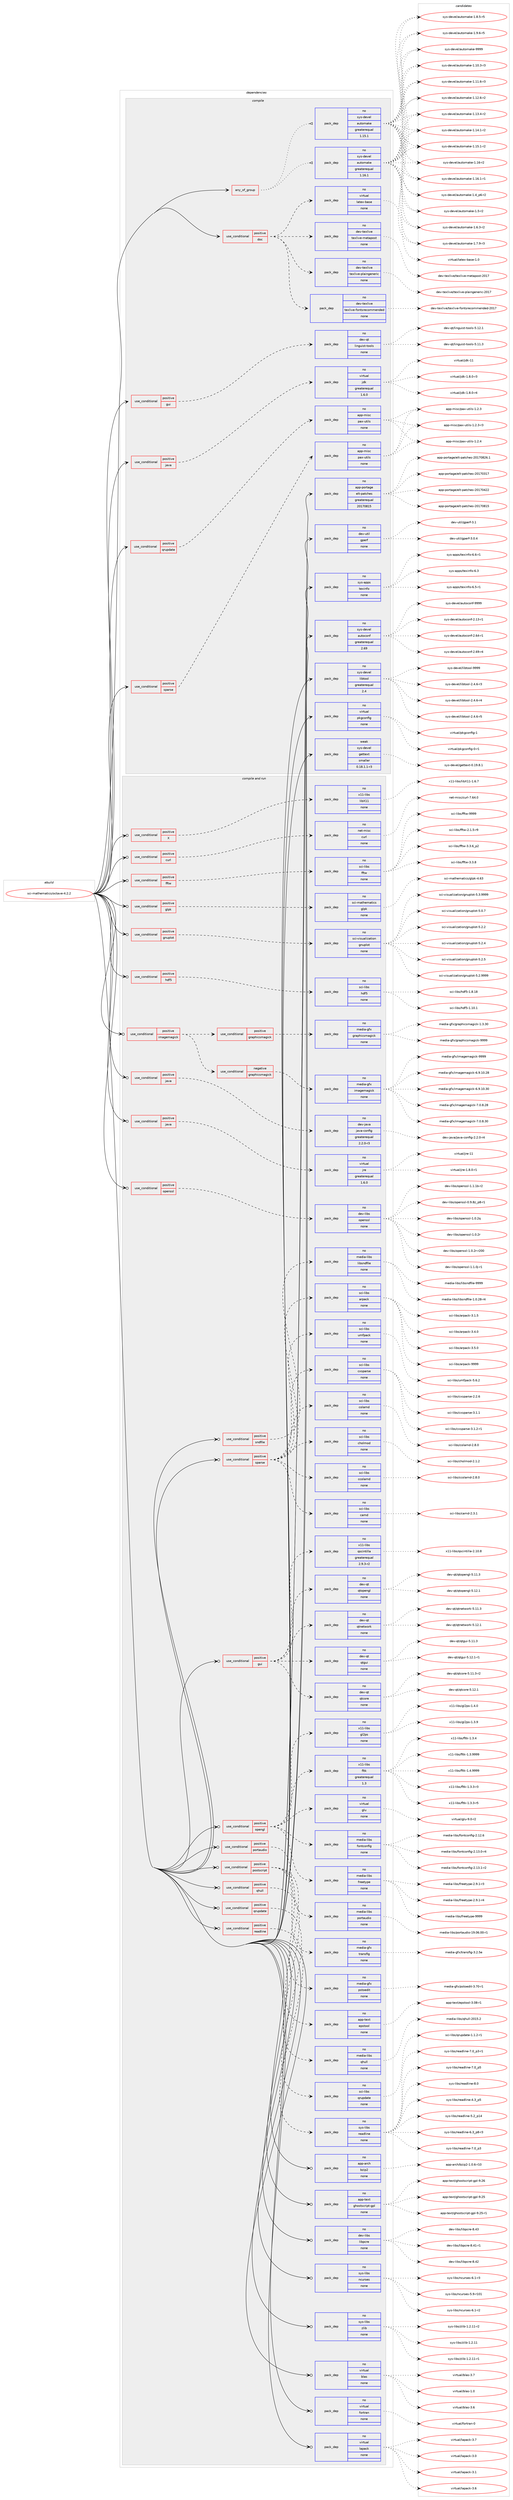 digraph prolog {

# *************
# Graph options
# *************

newrank=true;
concentrate=true;
compound=true;
graph [rankdir=LR,fontname=Helvetica,fontsize=10,ranksep=1.5];#, ranksep=2.5, nodesep=0.2];
edge  [arrowhead=vee];
node  [fontname=Helvetica,fontsize=10];

# **********
# The ebuild
# **********

subgraph cluster_leftcol {
color=gray;
rank=same;
label=<<i>ebuild</i>>;
id [label="sci-mathematics/octave-4.2.2", color=red, width=4, href="../sci-mathematics/octave-4.2.2.svg"];
}

# ****************
# The dependencies
# ****************

subgraph cluster_midcol {
color=gray;
label=<<i>dependencies</i>>;
subgraph cluster_compile {
fillcolor="#eeeeee";
style=filled;
label=<<i>compile</i>>;
subgraph any26998 {
dependency1698705 [label=<<TABLE BORDER="0" CELLBORDER="1" CELLSPACING="0" CELLPADDING="4"><TR><TD CELLPADDING="10">any_of_group</TD></TR></TABLE>>, shape=none, color=red];subgraph pack1216214 {
dependency1698706 [label=<<TABLE BORDER="0" CELLBORDER="1" CELLSPACING="0" CELLPADDING="4" WIDTH="220"><TR><TD ROWSPAN="6" CELLPADDING="30">pack_dep</TD></TR><TR><TD WIDTH="110">no</TD></TR><TR><TD>sys-devel</TD></TR><TR><TD>automake</TD></TR><TR><TD>greaterequal</TD></TR><TR><TD>1.16.1</TD></TR></TABLE>>, shape=none, color=blue];
}
dependency1698705:e -> dependency1698706:w [weight=20,style="dotted",arrowhead="oinv"];
subgraph pack1216215 {
dependency1698707 [label=<<TABLE BORDER="0" CELLBORDER="1" CELLSPACING="0" CELLPADDING="4" WIDTH="220"><TR><TD ROWSPAN="6" CELLPADDING="30">pack_dep</TD></TR><TR><TD WIDTH="110">no</TD></TR><TR><TD>sys-devel</TD></TR><TR><TD>automake</TD></TR><TR><TD>greaterequal</TD></TR><TR><TD>1.15.1</TD></TR></TABLE>>, shape=none, color=blue];
}
dependency1698705:e -> dependency1698707:w [weight=20,style="dotted",arrowhead="oinv"];
}
id:e -> dependency1698705:w [weight=20,style="solid",arrowhead="vee"];
subgraph cond454641 {
dependency1698708 [label=<<TABLE BORDER="0" CELLBORDER="1" CELLSPACING="0" CELLPADDING="4"><TR><TD ROWSPAN="3" CELLPADDING="10">use_conditional</TD></TR><TR><TD>positive</TD></TR><TR><TD>doc</TD></TR></TABLE>>, shape=none, color=red];
subgraph pack1216216 {
dependency1698709 [label=<<TABLE BORDER="0" CELLBORDER="1" CELLSPACING="0" CELLPADDING="4" WIDTH="220"><TR><TD ROWSPAN="6" CELLPADDING="30">pack_dep</TD></TR><TR><TD WIDTH="110">no</TD></TR><TR><TD>dev-texlive</TD></TR><TR><TD>texlive-fontsrecommended</TD></TR><TR><TD>none</TD></TR><TR><TD></TD></TR></TABLE>>, shape=none, color=blue];
}
dependency1698708:e -> dependency1698709:w [weight=20,style="dashed",arrowhead="vee"];
subgraph pack1216217 {
dependency1698710 [label=<<TABLE BORDER="0" CELLBORDER="1" CELLSPACING="0" CELLPADDING="4" WIDTH="220"><TR><TD ROWSPAN="6" CELLPADDING="30">pack_dep</TD></TR><TR><TD WIDTH="110">no</TD></TR><TR><TD>dev-texlive</TD></TR><TR><TD>texlive-plaingeneric</TD></TR><TR><TD>none</TD></TR><TR><TD></TD></TR></TABLE>>, shape=none, color=blue];
}
dependency1698708:e -> dependency1698710:w [weight=20,style="dashed",arrowhead="vee"];
subgraph pack1216218 {
dependency1698711 [label=<<TABLE BORDER="0" CELLBORDER="1" CELLSPACING="0" CELLPADDING="4" WIDTH="220"><TR><TD ROWSPAN="6" CELLPADDING="30">pack_dep</TD></TR><TR><TD WIDTH="110">no</TD></TR><TR><TD>dev-texlive</TD></TR><TR><TD>texlive-metapost</TD></TR><TR><TD>none</TD></TR><TR><TD></TD></TR></TABLE>>, shape=none, color=blue];
}
dependency1698708:e -> dependency1698711:w [weight=20,style="dashed",arrowhead="vee"];
subgraph pack1216219 {
dependency1698712 [label=<<TABLE BORDER="0" CELLBORDER="1" CELLSPACING="0" CELLPADDING="4" WIDTH="220"><TR><TD ROWSPAN="6" CELLPADDING="30">pack_dep</TD></TR><TR><TD WIDTH="110">no</TD></TR><TR><TD>virtual</TD></TR><TR><TD>latex-base</TD></TR><TR><TD>none</TD></TR><TR><TD></TD></TR></TABLE>>, shape=none, color=blue];
}
dependency1698708:e -> dependency1698712:w [weight=20,style="dashed",arrowhead="vee"];
}
id:e -> dependency1698708:w [weight=20,style="solid",arrowhead="vee"];
subgraph cond454642 {
dependency1698713 [label=<<TABLE BORDER="0" CELLBORDER="1" CELLSPACING="0" CELLPADDING="4"><TR><TD ROWSPAN="3" CELLPADDING="10">use_conditional</TD></TR><TR><TD>positive</TD></TR><TR><TD>gui</TD></TR></TABLE>>, shape=none, color=red];
subgraph pack1216220 {
dependency1698714 [label=<<TABLE BORDER="0" CELLBORDER="1" CELLSPACING="0" CELLPADDING="4" WIDTH="220"><TR><TD ROWSPAN="6" CELLPADDING="30">pack_dep</TD></TR><TR><TD WIDTH="110">no</TD></TR><TR><TD>dev-qt</TD></TR><TR><TD>linguist-tools</TD></TR><TR><TD>none</TD></TR><TR><TD></TD></TR></TABLE>>, shape=none, color=blue];
}
dependency1698713:e -> dependency1698714:w [weight=20,style="dashed",arrowhead="vee"];
}
id:e -> dependency1698713:w [weight=20,style="solid",arrowhead="vee"];
subgraph cond454643 {
dependency1698715 [label=<<TABLE BORDER="0" CELLBORDER="1" CELLSPACING="0" CELLPADDING="4"><TR><TD ROWSPAN="3" CELLPADDING="10">use_conditional</TD></TR><TR><TD>positive</TD></TR><TR><TD>java</TD></TR></TABLE>>, shape=none, color=red];
subgraph pack1216221 {
dependency1698716 [label=<<TABLE BORDER="0" CELLBORDER="1" CELLSPACING="0" CELLPADDING="4" WIDTH="220"><TR><TD ROWSPAN="6" CELLPADDING="30">pack_dep</TD></TR><TR><TD WIDTH="110">no</TD></TR><TR><TD>virtual</TD></TR><TR><TD>jdk</TD></TR><TR><TD>greaterequal</TD></TR><TR><TD>1.6.0</TD></TR></TABLE>>, shape=none, color=blue];
}
dependency1698715:e -> dependency1698716:w [weight=20,style="dashed",arrowhead="vee"];
}
id:e -> dependency1698715:w [weight=20,style="solid",arrowhead="vee"];
subgraph cond454644 {
dependency1698717 [label=<<TABLE BORDER="0" CELLBORDER="1" CELLSPACING="0" CELLPADDING="4"><TR><TD ROWSPAN="3" CELLPADDING="10">use_conditional</TD></TR><TR><TD>positive</TD></TR><TR><TD>qrupdate</TD></TR></TABLE>>, shape=none, color=red];
subgraph pack1216222 {
dependency1698718 [label=<<TABLE BORDER="0" CELLBORDER="1" CELLSPACING="0" CELLPADDING="4" WIDTH="220"><TR><TD ROWSPAN="6" CELLPADDING="30">pack_dep</TD></TR><TR><TD WIDTH="110">no</TD></TR><TR><TD>app-misc</TD></TR><TR><TD>pax-utils</TD></TR><TR><TD>none</TD></TR><TR><TD></TD></TR></TABLE>>, shape=none, color=blue];
}
dependency1698717:e -> dependency1698718:w [weight=20,style="dashed",arrowhead="vee"];
}
id:e -> dependency1698717:w [weight=20,style="solid",arrowhead="vee"];
subgraph cond454645 {
dependency1698719 [label=<<TABLE BORDER="0" CELLBORDER="1" CELLSPACING="0" CELLPADDING="4"><TR><TD ROWSPAN="3" CELLPADDING="10">use_conditional</TD></TR><TR><TD>positive</TD></TR><TR><TD>sparse</TD></TR></TABLE>>, shape=none, color=red];
subgraph pack1216223 {
dependency1698720 [label=<<TABLE BORDER="0" CELLBORDER="1" CELLSPACING="0" CELLPADDING="4" WIDTH="220"><TR><TD ROWSPAN="6" CELLPADDING="30">pack_dep</TD></TR><TR><TD WIDTH="110">no</TD></TR><TR><TD>app-misc</TD></TR><TR><TD>pax-utils</TD></TR><TR><TD>none</TD></TR><TR><TD></TD></TR></TABLE>>, shape=none, color=blue];
}
dependency1698719:e -> dependency1698720:w [weight=20,style="dashed",arrowhead="vee"];
}
id:e -> dependency1698719:w [weight=20,style="solid",arrowhead="vee"];
subgraph pack1216224 {
dependency1698721 [label=<<TABLE BORDER="0" CELLBORDER="1" CELLSPACING="0" CELLPADDING="4" WIDTH="220"><TR><TD ROWSPAN="6" CELLPADDING="30">pack_dep</TD></TR><TR><TD WIDTH="110">no</TD></TR><TR><TD>app-portage</TD></TR><TR><TD>elt-patches</TD></TR><TR><TD>greaterequal</TD></TR><TR><TD>20170815</TD></TR></TABLE>>, shape=none, color=blue];
}
id:e -> dependency1698721:w [weight=20,style="solid",arrowhead="vee"];
subgraph pack1216225 {
dependency1698722 [label=<<TABLE BORDER="0" CELLBORDER="1" CELLSPACING="0" CELLPADDING="4" WIDTH="220"><TR><TD ROWSPAN="6" CELLPADDING="30">pack_dep</TD></TR><TR><TD WIDTH="110">no</TD></TR><TR><TD>dev-util</TD></TR><TR><TD>gperf</TD></TR><TR><TD>none</TD></TR><TR><TD></TD></TR></TABLE>>, shape=none, color=blue];
}
id:e -> dependency1698722:w [weight=20,style="solid",arrowhead="vee"];
subgraph pack1216226 {
dependency1698723 [label=<<TABLE BORDER="0" CELLBORDER="1" CELLSPACING="0" CELLPADDING="4" WIDTH="220"><TR><TD ROWSPAN="6" CELLPADDING="30">pack_dep</TD></TR><TR><TD WIDTH="110">no</TD></TR><TR><TD>sys-apps</TD></TR><TR><TD>texinfo</TD></TR><TR><TD>none</TD></TR><TR><TD></TD></TR></TABLE>>, shape=none, color=blue];
}
id:e -> dependency1698723:w [weight=20,style="solid",arrowhead="vee"];
subgraph pack1216227 {
dependency1698724 [label=<<TABLE BORDER="0" CELLBORDER="1" CELLSPACING="0" CELLPADDING="4" WIDTH="220"><TR><TD ROWSPAN="6" CELLPADDING="30">pack_dep</TD></TR><TR><TD WIDTH="110">no</TD></TR><TR><TD>sys-devel</TD></TR><TR><TD>autoconf</TD></TR><TR><TD>greaterequal</TD></TR><TR><TD>2.69</TD></TR></TABLE>>, shape=none, color=blue];
}
id:e -> dependency1698724:w [weight=20,style="solid",arrowhead="vee"];
subgraph pack1216228 {
dependency1698725 [label=<<TABLE BORDER="0" CELLBORDER="1" CELLSPACING="0" CELLPADDING="4" WIDTH="220"><TR><TD ROWSPAN="6" CELLPADDING="30">pack_dep</TD></TR><TR><TD WIDTH="110">no</TD></TR><TR><TD>sys-devel</TD></TR><TR><TD>libtool</TD></TR><TR><TD>greaterequal</TD></TR><TR><TD>2.4</TD></TR></TABLE>>, shape=none, color=blue];
}
id:e -> dependency1698725:w [weight=20,style="solid",arrowhead="vee"];
subgraph pack1216229 {
dependency1698726 [label=<<TABLE BORDER="0" CELLBORDER="1" CELLSPACING="0" CELLPADDING="4" WIDTH="220"><TR><TD ROWSPAN="6" CELLPADDING="30">pack_dep</TD></TR><TR><TD WIDTH="110">no</TD></TR><TR><TD>virtual</TD></TR><TR><TD>pkgconfig</TD></TR><TR><TD>none</TD></TR><TR><TD></TD></TR></TABLE>>, shape=none, color=blue];
}
id:e -> dependency1698726:w [weight=20,style="solid",arrowhead="vee"];
subgraph pack1216230 {
dependency1698727 [label=<<TABLE BORDER="0" CELLBORDER="1" CELLSPACING="0" CELLPADDING="4" WIDTH="220"><TR><TD ROWSPAN="6" CELLPADDING="30">pack_dep</TD></TR><TR><TD WIDTH="110">weak</TD></TR><TR><TD>sys-devel</TD></TR><TR><TD>gettext</TD></TR><TR><TD>smaller</TD></TR><TR><TD>0.18.1.1-r3</TD></TR></TABLE>>, shape=none, color=blue];
}
id:e -> dependency1698727:w [weight=20,style="solid",arrowhead="vee"];
}
subgraph cluster_compileandrun {
fillcolor="#eeeeee";
style=filled;
label=<<i>compile and run</i>>;
subgraph cond454646 {
dependency1698728 [label=<<TABLE BORDER="0" CELLBORDER="1" CELLSPACING="0" CELLPADDING="4"><TR><TD ROWSPAN="3" CELLPADDING="10">use_conditional</TD></TR><TR><TD>positive</TD></TR><TR><TD>X</TD></TR></TABLE>>, shape=none, color=red];
subgraph pack1216231 {
dependency1698729 [label=<<TABLE BORDER="0" CELLBORDER="1" CELLSPACING="0" CELLPADDING="4" WIDTH="220"><TR><TD ROWSPAN="6" CELLPADDING="30">pack_dep</TD></TR><TR><TD WIDTH="110">no</TD></TR><TR><TD>x11-libs</TD></TR><TR><TD>libX11</TD></TR><TR><TD>none</TD></TR><TR><TD></TD></TR></TABLE>>, shape=none, color=blue];
}
dependency1698728:e -> dependency1698729:w [weight=20,style="dashed",arrowhead="vee"];
}
id:e -> dependency1698728:w [weight=20,style="solid",arrowhead="odotvee"];
subgraph cond454647 {
dependency1698730 [label=<<TABLE BORDER="0" CELLBORDER="1" CELLSPACING="0" CELLPADDING="4"><TR><TD ROWSPAN="3" CELLPADDING="10">use_conditional</TD></TR><TR><TD>positive</TD></TR><TR><TD>curl</TD></TR></TABLE>>, shape=none, color=red];
subgraph pack1216232 {
dependency1698731 [label=<<TABLE BORDER="0" CELLBORDER="1" CELLSPACING="0" CELLPADDING="4" WIDTH="220"><TR><TD ROWSPAN="6" CELLPADDING="30">pack_dep</TD></TR><TR><TD WIDTH="110">no</TD></TR><TR><TD>net-misc</TD></TR><TR><TD>curl</TD></TR><TR><TD>none</TD></TR><TR><TD></TD></TR></TABLE>>, shape=none, color=blue];
}
dependency1698730:e -> dependency1698731:w [weight=20,style="dashed",arrowhead="vee"];
}
id:e -> dependency1698730:w [weight=20,style="solid",arrowhead="odotvee"];
subgraph cond454648 {
dependency1698732 [label=<<TABLE BORDER="0" CELLBORDER="1" CELLSPACING="0" CELLPADDING="4"><TR><TD ROWSPAN="3" CELLPADDING="10">use_conditional</TD></TR><TR><TD>positive</TD></TR><TR><TD>fftw</TD></TR></TABLE>>, shape=none, color=red];
subgraph pack1216233 {
dependency1698733 [label=<<TABLE BORDER="0" CELLBORDER="1" CELLSPACING="0" CELLPADDING="4" WIDTH="220"><TR><TD ROWSPAN="6" CELLPADDING="30">pack_dep</TD></TR><TR><TD WIDTH="110">no</TD></TR><TR><TD>sci-libs</TD></TR><TR><TD>fftw</TD></TR><TR><TD>none</TD></TR><TR><TD></TD></TR></TABLE>>, shape=none, color=blue];
}
dependency1698732:e -> dependency1698733:w [weight=20,style="dashed",arrowhead="vee"];
}
id:e -> dependency1698732:w [weight=20,style="solid",arrowhead="odotvee"];
subgraph cond454649 {
dependency1698734 [label=<<TABLE BORDER="0" CELLBORDER="1" CELLSPACING="0" CELLPADDING="4"><TR><TD ROWSPAN="3" CELLPADDING="10">use_conditional</TD></TR><TR><TD>positive</TD></TR><TR><TD>glpk</TD></TR></TABLE>>, shape=none, color=red];
subgraph pack1216234 {
dependency1698735 [label=<<TABLE BORDER="0" CELLBORDER="1" CELLSPACING="0" CELLPADDING="4" WIDTH="220"><TR><TD ROWSPAN="6" CELLPADDING="30">pack_dep</TD></TR><TR><TD WIDTH="110">no</TD></TR><TR><TD>sci-mathematics</TD></TR><TR><TD>glpk</TD></TR><TR><TD>none</TD></TR><TR><TD></TD></TR></TABLE>>, shape=none, color=blue];
}
dependency1698734:e -> dependency1698735:w [weight=20,style="dashed",arrowhead="vee"];
}
id:e -> dependency1698734:w [weight=20,style="solid",arrowhead="odotvee"];
subgraph cond454650 {
dependency1698736 [label=<<TABLE BORDER="0" CELLBORDER="1" CELLSPACING="0" CELLPADDING="4"><TR><TD ROWSPAN="3" CELLPADDING="10">use_conditional</TD></TR><TR><TD>positive</TD></TR><TR><TD>gnuplot</TD></TR></TABLE>>, shape=none, color=red];
subgraph pack1216235 {
dependency1698737 [label=<<TABLE BORDER="0" CELLBORDER="1" CELLSPACING="0" CELLPADDING="4" WIDTH="220"><TR><TD ROWSPAN="6" CELLPADDING="30">pack_dep</TD></TR><TR><TD WIDTH="110">no</TD></TR><TR><TD>sci-visualization</TD></TR><TR><TD>gnuplot</TD></TR><TR><TD>none</TD></TR><TR><TD></TD></TR></TABLE>>, shape=none, color=blue];
}
dependency1698736:e -> dependency1698737:w [weight=20,style="dashed",arrowhead="vee"];
}
id:e -> dependency1698736:w [weight=20,style="solid",arrowhead="odotvee"];
subgraph cond454651 {
dependency1698738 [label=<<TABLE BORDER="0" CELLBORDER="1" CELLSPACING="0" CELLPADDING="4"><TR><TD ROWSPAN="3" CELLPADDING="10">use_conditional</TD></TR><TR><TD>positive</TD></TR><TR><TD>gui</TD></TR></TABLE>>, shape=none, color=red];
subgraph pack1216236 {
dependency1698739 [label=<<TABLE BORDER="0" CELLBORDER="1" CELLSPACING="0" CELLPADDING="4" WIDTH="220"><TR><TD ROWSPAN="6" CELLPADDING="30">pack_dep</TD></TR><TR><TD WIDTH="110">no</TD></TR><TR><TD>dev-qt</TD></TR><TR><TD>qtcore</TD></TR><TR><TD>none</TD></TR><TR><TD></TD></TR></TABLE>>, shape=none, color=blue];
}
dependency1698738:e -> dependency1698739:w [weight=20,style="dashed",arrowhead="vee"];
subgraph pack1216237 {
dependency1698740 [label=<<TABLE BORDER="0" CELLBORDER="1" CELLSPACING="0" CELLPADDING="4" WIDTH="220"><TR><TD ROWSPAN="6" CELLPADDING="30">pack_dep</TD></TR><TR><TD WIDTH="110">no</TD></TR><TR><TD>dev-qt</TD></TR><TR><TD>qtgui</TD></TR><TR><TD>none</TD></TR><TR><TD></TD></TR></TABLE>>, shape=none, color=blue];
}
dependency1698738:e -> dependency1698740:w [weight=20,style="dashed",arrowhead="vee"];
subgraph pack1216238 {
dependency1698741 [label=<<TABLE BORDER="0" CELLBORDER="1" CELLSPACING="0" CELLPADDING="4" WIDTH="220"><TR><TD ROWSPAN="6" CELLPADDING="30">pack_dep</TD></TR><TR><TD WIDTH="110">no</TD></TR><TR><TD>dev-qt</TD></TR><TR><TD>qtnetwork</TD></TR><TR><TD>none</TD></TR><TR><TD></TD></TR></TABLE>>, shape=none, color=blue];
}
dependency1698738:e -> dependency1698741:w [weight=20,style="dashed",arrowhead="vee"];
subgraph pack1216239 {
dependency1698742 [label=<<TABLE BORDER="0" CELLBORDER="1" CELLSPACING="0" CELLPADDING="4" WIDTH="220"><TR><TD ROWSPAN="6" CELLPADDING="30">pack_dep</TD></TR><TR><TD WIDTH="110">no</TD></TR><TR><TD>dev-qt</TD></TR><TR><TD>qtopengl</TD></TR><TR><TD>none</TD></TR><TR><TD></TD></TR></TABLE>>, shape=none, color=blue];
}
dependency1698738:e -> dependency1698742:w [weight=20,style="dashed",arrowhead="vee"];
subgraph pack1216240 {
dependency1698743 [label=<<TABLE BORDER="0" CELLBORDER="1" CELLSPACING="0" CELLPADDING="4" WIDTH="220"><TR><TD ROWSPAN="6" CELLPADDING="30">pack_dep</TD></TR><TR><TD WIDTH="110">no</TD></TR><TR><TD>x11-libs</TD></TR><TR><TD>qscintilla</TD></TR><TR><TD>greaterequal</TD></TR><TR><TD>2.9.3-r2</TD></TR></TABLE>>, shape=none, color=blue];
}
dependency1698738:e -> dependency1698743:w [weight=20,style="dashed",arrowhead="vee"];
}
id:e -> dependency1698738:w [weight=20,style="solid",arrowhead="odotvee"];
subgraph cond454652 {
dependency1698744 [label=<<TABLE BORDER="0" CELLBORDER="1" CELLSPACING="0" CELLPADDING="4"><TR><TD ROWSPAN="3" CELLPADDING="10">use_conditional</TD></TR><TR><TD>positive</TD></TR><TR><TD>hdf5</TD></TR></TABLE>>, shape=none, color=red];
subgraph pack1216241 {
dependency1698745 [label=<<TABLE BORDER="0" CELLBORDER="1" CELLSPACING="0" CELLPADDING="4" WIDTH="220"><TR><TD ROWSPAN="6" CELLPADDING="30">pack_dep</TD></TR><TR><TD WIDTH="110">no</TD></TR><TR><TD>sci-libs</TD></TR><TR><TD>hdf5</TD></TR><TR><TD>none</TD></TR><TR><TD></TD></TR></TABLE>>, shape=none, color=blue];
}
dependency1698744:e -> dependency1698745:w [weight=20,style="dashed",arrowhead="vee"];
}
id:e -> dependency1698744:w [weight=20,style="solid",arrowhead="odotvee"];
subgraph cond454653 {
dependency1698746 [label=<<TABLE BORDER="0" CELLBORDER="1" CELLSPACING="0" CELLPADDING="4"><TR><TD ROWSPAN="3" CELLPADDING="10">use_conditional</TD></TR><TR><TD>positive</TD></TR><TR><TD>imagemagick</TD></TR></TABLE>>, shape=none, color=red];
subgraph cond454654 {
dependency1698747 [label=<<TABLE BORDER="0" CELLBORDER="1" CELLSPACING="0" CELLPADDING="4"><TR><TD ROWSPAN="3" CELLPADDING="10">use_conditional</TD></TR><TR><TD>negative</TD></TR><TR><TD>graphicsmagick</TD></TR></TABLE>>, shape=none, color=red];
subgraph pack1216242 {
dependency1698748 [label=<<TABLE BORDER="0" CELLBORDER="1" CELLSPACING="0" CELLPADDING="4" WIDTH="220"><TR><TD ROWSPAN="6" CELLPADDING="30">pack_dep</TD></TR><TR><TD WIDTH="110">no</TD></TR><TR><TD>media-gfx</TD></TR><TR><TD>imagemagick</TD></TR><TR><TD>none</TD></TR><TR><TD></TD></TR></TABLE>>, shape=none, color=blue];
}
dependency1698747:e -> dependency1698748:w [weight=20,style="dashed",arrowhead="vee"];
}
dependency1698746:e -> dependency1698747:w [weight=20,style="dashed",arrowhead="vee"];
subgraph cond454655 {
dependency1698749 [label=<<TABLE BORDER="0" CELLBORDER="1" CELLSPACING="0" CELLPADDING="4"><TR><TD ROWSPAN="3" CELLPADDING="10">use_conditional</TD></TR><TR><TD>positive</TD></TR><TR><TD>graphicsmagick</TD></TR></TABLE>>, shape=none, color=red];
subgraph pack1216243 {
dependency1698750 [label=<<TABLE BORDER="0" CELLBORDER="1" CELLSPACING="0" CELLPADDING="4" WIDTH="220"><TR><TD ROWSPAN="6" CELLPADDING="30">pack_dep</TD></TR><TR><TD WIDTH="110">no</TD></TR><TR><TD>media-gfx</TD></TR><TR><TD>graphicsmagick</TD></TR><TR><TD>none</TD></TR><TR><TD></TD></TR></TABLE>>, shape=none, color=blue];
}
dependency1698749:e -> dependency1698750:w [weight=20,style="dashed",arrowhead="vee"];
}
dependency1698746:e -> dependency1698749:w [weight=20,style="dashed",arrowhead="vee"];
}
id:e -> dependency1698746:w [weight=20,style="solid",arrowhead="odotvee"];
subgraph cond454656 {
dependency1698751 [label=<<TABLE BORDER="0" CELLBORDER="1" CELLSPACING="0" CELLPADDING="4"><TR><TD ROWSPAN="3" CELLPADDING="10">use_conditional</TD></TR><TR><TD>positive</TD></TR><TR><TD>java</TD></TR></TABLE>>, shape=none, color=red];
subgraph pack1216244 {
dependency1698752 [label=<<TABLE BORDER="0" CELLBORDER="1" CELLSPACING="0" CELLPADDING="4" WIDTH="220"><TR><TD ROWSPAN="6" CELLPADDING="30">pack_dep</TD></TR><TR><TD WIDTH="110">no</TD></TR><TR><TD>dev-java</TD></TR><TR><TD>java-config</TD></TR><TR><TD>greaterequal</TD></TR><TR><TD>2.2.0-r3</TD></TR></TABLE>>, shape=none, color=blue];
}
dependency1698751:e -> dependency1698752:w [weight=20,style="dashed",arrowhead="vee"];
}
id:e -> dependency1698751:w [weight=20,style="solid",arrowhead="odotvee"];
subgraph cond454657 {
dependency1698753 [label=<<TABLE BORDER="0" CELLBORDER="1" CELLSPACING="0" CELLPADDING="4"><TR><TD ROWSPAN="3" CELLPADDING="10">use_conditional</TD></TR><TR><TD>positive</TD></TR><TR><TD>java</TD></TR></TABLE>>, shape=none, color=red];
subgraph pack1216245 {
dependency1698754 [label=<<TABLE BORDER="0" CELLBORDER="1" CELLSPACING="0" CELLPADDING="4" WIDTH="220"><TR><TD ROWSPAN="6" CELLPADDING="30">pack_dep</TD></TR><TR><TD WIDTH="110">no</TD></TR><TR><TD>virtual</TD></TR><TR><TD>jre</TD></TR><TR><TD>greaterequal</TD></TR><TR><TD>1.6.0</TD></TR></TABLE>>, shape=none, color=blue];
}
dependency1698753:e -> dependency1698754:w [weight=20,style="dashed",arrowhead="vee"];
}
id:e -> dependency1698753:w [weight=20,style="solid",arrowhead="odotvee"];
subgraph cond454658 {
dependency1698755 [label=<<TABLE BORDER="0" CELLBORDER="1" CELLSPACING="0" CELLPADDING="4"><TR><TD ROWSPAN="3" CELLPADDING="10">use_conditional</TD></TR><TR><TD>positive</TD></TR><TR><TD>opengl</TD></TR></TABLE>>, shape=none, color=red];
subgraph pack1216246 {
dependency1698756 [label=<<TABLE BORDER="0" CELLBORDER="1" CELLSPACING="0" CELLPADDING="4" WIDTH="220"><TR><TD ROWSPAN="6" CELLPADDING="30">pack_dep</TD></TR><TR><TD WIDTH="110">no</TD></TR><TR><TD>media-libs</TD></TR><TR><TD>freetype</TD></TR><TR><TD>none</TD></TR><TR><TD></TD></TR></TABLE>>, shape=none, color=blue];
}
dependency1698755:e -> dependency1698756:w [weight=20,style="dashed",arrowhead="vee"];
subgraph pack1216247 {
dependency1698757 [label=<<TABLE BORDER="0" CELLBORDER="1" CELLSPACING="0" CELLPADDING="4" WIDTH="220"><TR><TD ROWSPAN="6" CELLPADDING="30">pack_dep</TD></TR><TR><TD WIDTH="110">no</TD></TR><TR><TD>media-libs</TD></TR><TR><TD>fontconfig</TD></TR><TR><TD>none</TD></TR><TR><TD></TD></TR></TABLE>>, shape=none, color=blue];
}
dependency1698755:e -> dependency1698757:w [weight=20,style="dashed",arrowhead="vee"];
subgraph pack1216248 {
dependency1698758 [label=<<TABLE BORDER="0" CELLBORDER="1" CELLSPACING="0" CELLPADDING="4" WIDTH="220"><TR><TD ROWSPAN="6" CELLPADDING="30">pack_dep</TD></TR><TR><TD WIDTH="110">no</TD></TR><TR><TD>virtual</TD></TR><TR><TD>glu</TD></TR><TR><TD>none</TD></TR><TR><TD></TD></TR></TABLE>>, shape=none, color=blue];
}
dependency1698755:e -> dependency1698758:w [weight=20,style="dashed",arrowhead="vee"];
subgraph pack1216249 {
dependency1698759 [label=<<TABLE BORDER="0" CELLBORDER="1" CELLSPACING="0" CELLPADDING="4" WIDTH="220"><TR><TD ROWSPAN="6" CELLPADDING="30">pack_dep</TD></TR><TR><TD WIDTH="110">no</TD></TR><TR><TD>x11-libs</TD></TR><TR><TD>fltk</TD></TR><TR><TD>greaterequal</TD></TR><TR><TD>1.3</TD></TR></TABLE>>, shape=none, color=blue];
}
dependency1698755:e -> dependency1698759:w [weight=20,style="dashed",arrowhead="vee"];
subgraph pack1216250 {
dependency1698760 [label=<<TABLE BORDER="0" CELLBORDER="1" CELLSPACING="0" CELLPADDING="4" WIDTH="220"><TR><TD ROWSPAN="6" CELLPADDING="30">pack_dep</TD></TR><TR><TD WIDTH="110">no</TD></TR><TR><TD>x11-libs</TD></TR><TR><TD>gl2ps</TD></TR><TR><TD>none</TD></TR><TR><TD></TD></TR></TABLE>>, shape=none, color=blue];
}
dependency1698755:e -> dependency1698760:w [weight=20,style="dashed",arrowhead="vee"];
}
id:e -> dependency1698755:w [weight=20,style="solid",arrowhead="odotvee"];
subgraph cond454659 {
dependency1698761 [label=<<TABLE BORDER="0" CELLBORDER="1" CELLSPACING="0" CELLPADDING="4"><TR><TD ROWSPAN="3" CELLPADDING="10">use_conditional</TD></TR><TR><TD>positive</TD></TR><TR><TD>openssl</TD></TR></TABLE>>, shape=none, color=red];
subgraph pack1216251 {
dependency1698762 [label=<<TABLE BORDER="0" CELLBORDER="1" CELLSPACING="0" CELLPADDING="4" WIDTH="220"><TR><TD ROWSPAN="6" CELLPADDING="30">pack_dep</TD></TR><TR><TD WIDTH="110">no</TD></TR><TR><TD>dev-libs</TD></TR><TR><TD>openssl</TD></TR><TR><TD>none</TD></TR><TR><TD></TD></TR></TABLE>>, shape=none, color=blue];
}
dependency1698761:e -> dependency1698762:w [weight=20,style="dashed",arrowhead="vee"];
}
id:e -> dependency1698761:w [weight=20,style="solid",arrowhead="odotvee"];
subgraph cond454660 {
dependency1698763 [label=<<TABLE BORDER="0" CELLBORDER="1" CELLSPACING="0" CELLPADDING="4"><TR><TD ROWSPAN="3" CELLPADDING="10">use_conditional</TD></TR><TR><TD>positive</TD></TR><TR><TD>portaudio</TD></TR></TABLE>>, shape=none, color=red];
subgraph pack1216252 {
dependency1698764 [label=<<TABLE BORDER="0" CELLBORDER="1" CELLSPACING="0" CELLPADDING="4" WIDTH="220"><TR><TD ROWSPAN="6" CELLPADDING="30">pack_dep</TD></TR><TR><TD WIDTH="110">no</TD></TR><TR><TD>media-libs</TD></TR><TR><TD>portaudio</TD></TR><TR><TD>none</TD></TR><TR><TD></TD></TR></TABLE>>, shape=none, color=blue];
}
dependency1698763:e -> dependency1698764:w [weight=20,style="dashed",arrowhead="vee"];
}
id:e -> dependency1698763:w [weight=20,style="solid",arrowhead="odotvee"];
subgraph cond454661 {
dependency1698765 [label=<<TABLE BORDER="0" CELLBORDER="1" CELLSPACING="0" CELLPADDING="4"><TR><TD ROWSPAN="3" CELLPADDING="10">use_conditional</TD></TR><TR><TD>positive</TD></TR><TR><TD>postscript</TD></TR></TABLE>>, shape=none, color=red];
subgraph pack1216253 {
dependency1698766 [label=<<TABLE BORDER="0" CELLBORDER="1" CELLSPACING="0" CELLPADDING="4" WIDTH="220"><TR><TD ROWSPAN="6" CELLPADDING="30">pack_dep</TD></TR><TR><TD WIDTH="110">no</TD></TR><TR><TD>app-text</TD></TR><TR><TD>epstool</TD></TR><TR><TD>none</TD></TR><TR><TD></TD></TR></TABLE>>, shape=none, color=blue];
}
dependency1698765:e -> dependency1698766:w [weight=20,style="dashed",arrowhead="vee"];
subgraph pack1216254 {
dependency1698767 [label=<<TABLE BORDER="0" CELLBORDER="1" CELLSPACING="0" CELLPADDING="4" WIDTH="220"><TR><TD ROWSPAN="6" CELLPADDING="30">pack_dep</TD></TR><TR><TD WIDTH="110">no</TD></TR><TR><TD>media-gfx</TD></TR><TR><TD>pstoedit</TD></TR><TR><TD>none</TD></TR><TR><TD></TD></TR></TABLE>>, shape=none, color=blue];
}
dependency1698765:e -> dependency1698767:w [weight=20,style="dashed",arrowhead="vee"];
subgraph pack1216255 {
dependency1698768 [label=<<TABLE BORDER="0" CELLBORDER="1" CELLSPACING="0" CELLPADDING="4" WIDTH="220"><TR><TD ROWSPAN="6" CELLPADDING="30">pack_dep</TD></TR><TR><TD WIDTH="110">no</TD></TR><TR><TD>media-gfx</TD></TR><TR><TD>transfig</TD></TR><TR><TD>none</TD></TR><TR><TD></TD></TR></TABLE>>, shape=none, color=blue];
}
dependency1698765:e -> dependency1698768:w [weight=20,style="dashed",arrowhead="vee"];
}
id:e -> dependency1698765:w [weight=20,style="solid",arrowhead="odotvee"];
subgraph cond454662 {
dependency1698769 [label=<<TABLE BORDER="0" CELLBORDER="1" CELLSPACING="0" CELLPADDING="4"><TR><TD ROWSPAN="3" CELLPADDING="10">use_conditional</TD></TR><TR><TD>positive</TD></TR><TR><TD>qhull</TD></TR></TABLE>>, shape=none, color=red];
subgraph pack1216256 {
dependency1698770 [label=<<TABLE BORDER="0" CELLBORDER="1" CELLSPACING="0" CELLPADDING="4" WIDTH="220"><TR><TD ROWSPAN="6" CELLPADDING="30">pack_dep</TD></TR><TR><TD WIDTH="110">no</TD></TR><TR><TD>media-libs</TD></TR><TR><TD>qhull</TD></TR><TR><TD>none</TD></TR><TR><TD></TD></TR></TABLE>>, shape=none, color=blue];
}
dependency1698769:e -> dependency1698770:w [weight=20,style="dashed",arrowhead="vee"];
}
id:e -> dependency1698769:w [weight=20,style="solid",arrowhead="odotvee"];
subgraph cond454663 {
dependency1698771 [label=<<TABLE BORDER="0" CELLBORDER="1" CELLSPACING="0" CELLPADDING="4"><TR><TD ROWSPAN="3" CELLPADDING="10">use_conditional</TD></TR><TR><TD>positive</TD></TR><TR><TD>qrupdate</TD></TR></TABLE>>, shape=none, color=red];
subgraph pack1216257 {
dependency1698772 [label=<<TABLE BORDER="0" CELLBORDER="1" CELLSPACING="0" CELLPADDING="4" WIDTH="220"><TR><TD ROWSPAN="6" CELLPADDING="30">pack_dep</TD></TR><TR><TD WIDTH="110">no</TD></TR><TR><TD>sci-libs</TD></TR><TR><TD>qrupdate</TD></TR><TR><TD>none</TD></TR><TR><TD></TD></TR></TABLE>>, shape=none, color=blue];
}
dependency1698771:e -> dependency1698772:w [weight=20,style="dashed",arrowhead="vee"];
}
id:e -> dependency1698771:w [weight=20,style="solid",arrowhead="odotvee"];
subgraph cond454664 {
dependency1698773 [label=<<TABLE BORDER="0" CELLBORDER="1" CELLSPACING="0" CELLPADDING="4"><TR><TD ROWSPAN="3" CELLPADDING="10">use_conditional</TD></TR><TR><TD>positive</TD></TR><TR><TD>readline</TD></TR></TABLE>>, shape=none, color=red];
subgraph pack1216258 {
dependency1698774 [label=<<TABLE BORDER="0" CELLBORDER="1" CELLSPACING="0" CELLPADDING="4" WIDTH="220"><TR><TD ROWSPAN="6" CELLPADDING="30">pack_dep</TD></TR><TR><TD WIDTH="110">no</TD></TR><TR><TD>sys-libs</TD></TR><TR><TD>readline</TD></TR><TR><TD>none</TD></TR><TR><TD></TD></TR></TABLE>>, shape=none, color=blue];
}
dependency1698773:e -> dependency1698774:w [weight=20,style="dashed",arrowhead="vee"];
}
id:e -> dependency1698773:w [weight=20,style="solid",arrowhead="odotvee"];
subgraph cond454665 {
dependency1698775 [label=<<TABLE BORDER="0" CELLBORDER="1" CELLSPACING="0" CELLPADDING="4"><TR><TD ROWSPAN="3" CELLPADDING="10">use_conditional</TD></TR><TR><TD>positive</TD></TR><TR><TD>sndfile</TD></TR></TABLE>>, shape=none, color=red];
subgraph pack1216259 {
dependency1698776 [label=<<TABLE BORDER="0" CELLBORDER="1" CELLSPACING="0" CELLPADDING="4" WIDTH="220"><TR><TD ROWSPAN="6" CELLPADDING="30">pack_dep</TD></TR><TR><TD WIDTH="110">no</TD></TR><TR><TD>media-libs</TD></TR><TR><TD>libsndfile</TD></TR><TR><TD>none</TD></TR><TR><TD></TD></TR></TABLE>>, shape=none, color=blue];
}
dependency1698775:e -> dependency1698776:w [weight=20,style="dashed",arrowhead="vee"];
}
id:e -> dependency1698775:w [weight=20,style="solid",arrowhead="odotvee"];
subgraph cond454666 {
dependency1698777 [label=<<TABLE BORDER="0" CELLBORDER="1" CELLSPACING="0" CELLPADDING="4"><TR><TD ROWSPAN="3" CELLPADDING="10">use_conditional</TD></TR><TR><TD>positive</TD></TR><TR><TD>sparse</TD></TR></TABLE>>, shape=none, color=red];
subgraph pack1216260 {
dependency1698778 [label=<<TABLE BORDER="0" CELLBORDER="1" CELLSPACING="0" CELLPADDING="4" WIDTH="220"><TR><TD ROWSPAN="6" CELLPADDING="30">pack_dep</TD></TR><TR><TD WIDTH="110">no</TD></TR><TR><TD>sci-libs</TD></TR><TR><TD>arpack</TD></TR><TR><TD>none</TD></TR><TR><TD></TD></TR></TABLE>>, shape=none, color=blue];
}
dependency1698777:e -> dependency1698778:w [weight=20,style="dashed",arrowhead="vee"];
subgraph pack1216261 {
dependency1698779 [label=<<TABLE BORDER="0" CELLBORDER="1" CELLSPACING="0" CELLPADDING="4" WIDTH="220"><TR><TD ROWSPAN="6" CELLPADDING="30">pack_dep</TD></TR><TR><TD WIDTH="110">no</TD></TR><TR><TD>sci-libs</TD></TR><TR><TD>camd</TD></TR><TR><TD>none</TD></TR><TR><TD></TD></TR></TABLE>>, shape=none, color=blue];
}
dependency1698777:e -> dependency1698779:w [weight=20,style="dashed",arrowhead="vee"];
subgraph pack1216262 {
dependency1698780 [label=<<TABLE BORDER="0" CELLBORDER="1" CELLSPACING="0" CELLPADDING="4" WIDTH="220"><TR><TD ROWSPAN="6" CELLPADDING="30">pack_dep</TD></TR><TR><TD WIDTH="110">no</TD></TR><TR><TD>sci-libs</TD></TR><TR><TD>ccolamd</TD></TR><TR><TD>none</TD></TR><TR><TD></TD></TR></TABLE>>, shape=none, color=blue];
}
dependency1698777:e -> dependency1698780:w [weight=20,style="dashed",arrowhead="vee"];
subgraph pack1216263 {
dependency1698781 [label=<<TABLE BORDER="0" CELLBORDER="1" CELLSPACING="0" CELLPADDING="4" WIDTH="220"><TR><TD ROWSPAN="6" CELLPADDING="30">pack_dep</TD></TR><TR><TD WIDTH="110">no</TD></TR><TR><TD>sci-libs</TD></TR><TR><TD>cholmod</TD></TR><TR><TD>none</TD></TR><TR><TD></TD></TR></TABLE>>, shape=none, color=blue];
}
dependency1698777:e -> dependency1698781:w [weight=20,style="dashed",arrowhead="vee"];
subgraph pack1216264 {
dependency1698782 [label=<<TABLE BORDER="0" CELLBORDER="1" CELLSPACING="0" CELLPADDING="4" WIDTH="220"><TR><TD ROWSPAN="6" CELLPADDING="30">pack_dep</TD></TR><TR><TD WIDTH="110">no</TD></TR><TR><TD>sci-libs</TD></TR><TR><TD>colamd</TD></TR><TR><TD>none</TD></TR><TR><TD></TD></TR></TABLE>>, shape=none, color=blue];
}
dependency1698777:e -> dependency1698782:w [weight=20,style="dashed",arrowhead="vee"];
subgraph pack1216265 {
dependency1698783 [label=<<TABLE BORDER="0" CELLBORDER="1" CELLSPACING="0" CELLPADDING="4" WIDTH="220"><TR><TD ROWSPAN="6" CELLPADDING="30">pack_dep</TD></TR><TR><TD WIDTH="110">no</TD></TR><TR><TD>sci-libs</TD></TR><TR><TD>cxsparse</TD></TR><TR><TD>none</TD></TR><TR><TD></TD></TR></TABLE>>, shape=none, color=blue];
}
dependency1698777:e -> dependency1698783:w [weight=20,style="dashed",arrowhead="vee"];
subgraph pack1216266 {
dependency1698784 [label=<<TABLE BORDER="0" CELLBORDER="1" CELLSPACING="0" CELLPADDING="4" WIDTH="220"><TR><TD ROWSPAN="6" CELLPADDING="30">pack_dep</TD></TR><TR><TD WIDTH="110">no</TD></TR><TR><TD>sci-libs</TD></TR><TR><TD>umfpack</TD></TR><TR><TD>none</TD></TR><TR><TD></TD></TR></TABLE>>, shape=none, color=blue];
}
dependency1698777:e -> dependency1698784:w [weight=20,style="dashed",arrowhead="vee"];
}
id:e -> dependency1698777:w [weight=20,style="solid",arrowhead="odotvee"];
subgraph pack1216267 {
dependency1698785 [label=<<TABLE BORDER="0" CELLBORDER="1" CELLSPACING="0" CELLPADDING="4" WIDTH="220"><TR><TD ROWSPAN="6" CELLPADDING="30">pack_dep</TD></TR><TR><TD WIDTH="110">no</TD></TR><TR><TD>app-arch</TD></TR><TR><TD>bzip2</TD></TR><TR><TD>none</TD></TR><TR><TD></TD></TR></TABLE>>, shape=none, color=blue];
}
id:e -> dependency1698785:w [weight=20,style="solid",arrowhead="odotvee"];
subgraph pack1216268 {
dependency1698786 [label=<<TABLE BORDER="0" CELLBORDER="1" CELLSPACING="0" CELLPADDING="4" WIDTH="220"><TR><TD ROWSPAN="6" CELLPADDING="30">pack_dep</TD></TR><TR><TD WIDTH="110">no</TD></TR><TR><TD>app-text</TD></TR><TR><TD>ghostscript-gpl</TD></TR><TR><TD>none</TD></TR><TR><TD></TD></TR></TABLE>>, shape=none, color=blue];
}
id:e -> dependency1698786:w [weight=20,style="solid",arrowhead="odotvee"];
subgraph pack1216269 {
dependency1698787 [label=<<TABLE BORDER="0" CELLBORDER="1" CELLSPACING="0" CELLPADDING="4" WIDTH="220"><TR><TD ROWSPAN="6" CELLPADDING="30">pack_dep</TD></TR><TR><TD WIDTH="110">no</TD></TR><TR><TD>dev-libs</TD></TR><TR><TD>libpcre</TD></TR><TR><TD>none</TD></TR><TR><TD></TD></TR></TABLE>>, shape=none, color=blue];
}
id:e -> dependency1698787:w [weight=20,style="solid",arrowhead="odotvee"];
subgraph pack1216270 {
dependency1698788 [label=<<TABLE BORDER="0" CELLBORDER="1" CELLSPACING="0" CELLPADDING="4" WIDTH="220"><TR><TD ROWSPAN="6" CELLPADDING="30">pack_dep</TD></TR><TR><TD WIDTH="110">no</TD></TR><TR><TD>sys-libs</TD></TR><TR><TD>ncurses</TD></TR><TR><TD>none</TD></TR><TR><TD></TD></TR></TABLE>>, shape=none, color=blue];
}
id:e -> dependency1698788:w [weight=20,style="solid",arrowhead="odotvee"];
subgraph pack1216271 {
dependency1698789 [label=<<TABLE BORDER="0" CELLBORDER="1" CELLSPACING="0" CELLPADDING="4" WIDTH="220"><TR><TD ROWSPAN="6" CELLPADDING="30">pack_dep</TD></TR><TR><TD WIDTH="110">no</TD></TR><TR><TD>sys-libs</TD></TR><TR><TD>zlib</TD></TR><TR><TD>none</TD></TR><TR><TD></TD></TR></TABLE>>, shape=none, color=blue];
}
id:e -> dependency1698789:w [weight=20,style="solid",arrowhead="odotvee"];
subgraph pack1216272 {
dependency1698790 [label=<<TABLE BORDER="0" CELLBORDER="1" CELLSPACING="0" CELLPADDING="4" WIDTH="220"><TR><TD ROWSPAN="6" CELLPADDING="30">pack_dep</TD></TR><TR><TD WIDTH="110">no</TD></TR><TR><TD>virtual</TD></TR><TR><TD>blas</TD></TR><TR><TD>none</TD></TR><TR><TD></TD></TR></TABLE>>, shape=none, color=blue];
}
id:e -> dependency1698790:w [weight=20,style="solid",arrowhead="odotvee"];
subgraph pack1216273 {
dependency1698791 [label=<<TABLE BORDER="0" CELLBORDER="1" CELLSPACING="0" CELLPADDING="4" WIDTH="220"><TR><TD ROWSPAN="6" CELLPADDING="30">pack_dep</TD></TR><TR><TD WIDTH="110">no</TD></TR><TR><TD>virtual</TD></TR><TR><TD>fortran</TD></TR><TR><TD>none</TD></TR><TR><TD></TD></TR></TABLE>>, shape=none, color=blue];
}
id:e -> dependency1698791:w [weight=20,style="solid",arrowhead="odotvee"];
subgraph pack1216274 {
dependency1698792 [label=<<TABLE BORDER="0" CELLBORDER="1" CELLSPACING="0" CELLPADDING="4" WIDTH="220"><TR><TD ROWSPAN="6" CELLPADDING="30">pack_dep</TD></TR><TR><TD WIDTH="110">no</TD></TR><TR><TD>virtual</TD></TR><TR><TD>lapack</TD></TR><TR><TD>none</TD></TR><TR><TD></TD></TR></TABLE>>, shape=none, color=blue];
}
id:e -> dependency1698792:w [weight=20,style="solid",arrowhead="odotvee"];
}
subgraph cluster_run {
fillcolor="#eeeeee";
style=filled;
label=<<i>run</i>>;
}
}

# **************
# The candidates
# **************

subgraph cluster_choices {
rank=same;
color=gray;
label=<<i>candidates</i>>;

subgraph choice1216214 {
color=black;
nodesep=1;
choice11512111545100101118101108479711711611110997107101454946494846514511451 [label="sys-devel/automake-1.10.3-r3", color=red, width=4,href="../sys-devel/automake-1.10.3-r3.svg"];
choice11512111545100101118101108479711711611110997107101454946494946544511451 [label="sys-devel/automake-1.11.6-r3", color=red, width=4,href="../sys-devel/automake-1.11.6-r3.svg"];
choice11512111545100101118101108479711711611110997107101454946495046544511450 [label="sys-devel/automake-1.12.6-r2", color=red, width=4,href="../sys-devel/automake-1.12.6-r2.svg"];
choice11512111545100101118101108479711711611110997107101454946495146524511450 [label="sys-devel/automake-1.13.4-r2", color=red, width=4,href="../sys-devel/automake-1.13.4-r2.svg"];
choice11512111545100101118101108479711711611110997107101454946495246494511450 [label="sys-devel/automake-1.14.1-r2", color=red, width=4,href="../sys-devel/automake-1.14.1-r2.svg"];
choice11512111545100101118101108479711711611110997107101454946495346494511450 [label="sys-devel/automake-1.15.1-r2", color=red, width=4,href="../sys-devel/automake-1.15.1-r2.svg"];
choice1151211154510010111810110847971171161111099710710145494649544511450 [label="sys-devel/automake-1.16-r2", color=red, width=4,href="../sys-devel/automake-1.16-r2.svg"];
choice11512111545100101118101108479711711611110997107101454946495446494511449 [label="sys-devel/automake-1.16.1-r1", color=red, width=4,href="../sys-devel/automake-1.16.1-r1.svg"];
choice115121115451001011181011084797117116111109971071014549465295112544511450 [label="sys-devel/automake-1.4_p6-r2", color=red, width=4,href="../sys-devel/automake-1.4_p6-r2.svg"];
choice11512111545100101118101108479711711611110997107101454946534511450 [label="sys-devel/automake-1.5-r2", color=red, width=4,href="../sys-devel/automake-1.5-r2.svg"];
choice115121115451001011181011084797117116111109971071014549465446514511450 [label="sys-devel/automake-1.6.3-r2", color=red, width=4,href="../sys-devel/automake-1.6.3-r2.svg"];
choice115121115451001011181011084797117116111109971071014549465546574511451 [label="sys-devel/automake-1.7.9-r3", color=red, width=4,href="../sys-devel/automake-1.7.9-r3.svg"];
choice115121115451001011181011084797117116111109971071014549465646534511453 [label="sys-devel/automake-1.8.5-r5", color=red, width=4,href="../sys-devel/automake-1.8.5-r5.svg"];
choice115121115451001011181011084797117116111109971071014549465746544511453 [label="sys-devel/automake-1.9.6-r5", color=red, width=4,href="../sys-devel/automake-1.9.6-r5.svg"];
choice115121115451001011181011084797117116111109971071014557575757 [label="sys-devel/automake-9999", color=red, width=4,href="../sys-devel/automake-9999.svg"];
dependency1698706:e -> choice11512111545100101118101108479711711611110997107101454946494846514511451:w [style=dotted,weight="100"];
dependency1698706:e -> choice11512111545100101118101108479711711611110997107101454946494946544511451:w [style=dotted,weight="100"];
dependency1698706:e -> choice11512111545100101118101108479711711611110997107101454946495046544511450:w [style=dotted,weight="100"];
dependency1698706:e -> choice11512111545100101118101108479711711611110997107101454946495146524511450:w [style=dotted,weight="100"];
dependency1698706:e -> choice11512111545100101118101108479711711611110997107101454946495246494511450:w [style=dotted,weight="100"];
dependency1698706:e -> choice11512111545100101118101108479711711611110997107101454946495346494511450:w [style=dotted,weight="100"];
dependency1698706:e -> choice1151211154510010111810110847971171161111099710710145494649544511450:w [style=dotted,weight="100"];
dependency1698706:e -> choice11512111545100101118101108479711711611110997107101454946495446494511449:w [style=dotted,weight="100"];
dependency1698706:e -> choice115121115451001011181011084797117116111109971071014549465295112544511450:w [style=dotted,weight="100"];
dependency1698706:e -> choice11512111545100101118101108479711711611110997107101454946534511450:w [style=dotted,weight="100"];
dependency1698706:e -> choice115121115451001011181011084797117116111109971071014549465446514511450:w [style=dotted,weight="100"];
dependency1698706:e -> choice115121115451001011181011084797117116111109971071014549465546574511451:w [style=dotted,weight="100"];
dependency1698706:e -> choice115121115451001011181011084797117116111109971071014549465646534511453:w [style=dotted,weight="100"];
dependency1698706:e -> choice115121115451001011181011084797117116111109971071014549465746544511453:w [style=dotted,weight="100"];
dependency1698706:e -> choice115121115451001011181011084797117116111109971071014557575757:w [style=dotted,weight="100"];
}
subgraph choice1216215 {
color=black;
nodesep=1;
choice11512111545100101118101108479711711611110997107101454946494846514511451 [label="sys-devel/automake-1.10.3-r3", color=red, width=4,href="../sys-devel/automake-1.10.3-r3.svg"];
choice11512111545100101118101108479711711611110997107101454946494946544511451 [label="sys-devel/automake-1.11.6-r3", color=red, width=4,href="../sys-devel/automake-1.11.6-r3.svg"];
choice11512111545100101118101108479711711611110997107101454946495046544511450 [label="sys-devel/automake-1.12.6-r2", color=red, width=4,href="../sys-devel/automake-1.12.6-r2.svg"];
choice11512111545100101118101108479711711611110997107101454946495146524511450 [label="sys-devel/automake-1.13.4-r2", color=red, width=4,href="../sys-devel/automake-1.13.4-r2.svg"];
choice11512111545100101118101108479711711611110997107101454946495246494511450 [label="sys-devel/automake-1.14.1-r2", color=red, width=4,href="../sys-devel/automake-1.14.1-r2.svg"];
choice11512111545100101118101108479711711611110997107101454946495346494511450 [label="sys-devel/automake-1.15.1-r2", color=red, width=4,href="../sys-devel/automake-1.15.1-r2.svg"];
choice1151211154510010111810110847971171161111099710710145494649544511450 [label="sys-devel/automake-1.16-r2", color=red, width=4,href="../sys-devel/automake-1.16-r2.svg"];
choice11512111545100101118101108479711711611110997107101454946495446494511449 [label="sys-devel/automake-1.16.1-r1", color=red, width=4,href="../sys-devel/automake-1.16.1-r1.svg"];
choice115121115451001011181011084797117116111109971071014549465295112544511450 [label="sys-devel/automake-1.4_p6-r2", color=red, width=4,href="../sys-devel/automake-1.4_p6-r2.svg"];
choice11512111545100101118101108479711711611110997107101454946534511450 [label="sys-devel/automake-1.5-r2", color=red, width=4,href="../sys-devel/automake-1.5-r2.svg"];
choice115121115451001011181011084797117116111109971071014549465446514511450 [label="sys-devel/automake-1.6.3-r2", color=red, width=4,href="../sys-devel/automake-1.6.3-r2.svg"];
choice115121115451001011181011084797117116111109971071014549465546574511451 [label="sys-devel/automake-1.7.9-r3", color=red, width=4,href="../sys-devel/automake-1.7.9-r3.svg"];
choice115121115451001011181011084797117116111109971071014549465646534511453 [label="sys-devel/automake-1.8.5-r5", color=red, width=4,href="../sys-devel/automake-1.8.5-r5.svg"];
choice115121115451001011181011084797117116111109971071014549465746544511453 [label="sys-devel/automake-1.9.6-r5", color=red, width=4,href="../sys-devel/automake-1.9.6-r5.svg"];
choice115121115451001011181011084797117116111109971071014557575757 [label="sys-devel/automake-9999", color=red, width=4,href="../sys-devel/automake-9999.svg"];
dependency1698707:e -> choice11512111545100101118101108479711711611110997107101454946494846514511451:w [style=dotted,weight="100"];
dependency1698707:e -> choice11512111545100101118101108479711711611110997107101454946494946544511451:w [style=dotted,weight="100"];
dependency1698707:e -> choice11512111545100101118101108479711711611110997107101454946495046544511450:w [style=dotted,weight="100"];
dependency1698707:e -> choice11512111545100101118101108479711711611110997107101454946495146524511450:w [style=dotted,weight="100"];
dependency1698707:e -> choice11512111545100101118101108479711711611110997107101454946495246494511450:w [style=dotted,weight="100"];
dependency1698707:e -> choice11512111545100101118101108479711711611110997107101454946495346494511450:w [style=dotted,weight="100"];
dependency1698707:e -> choice1151211154510010111810110847971171161111099710710145494649544511450:w [style=dotted,weight="100"];
dependency1698707:e -> choice11512111545100101118101108479711711611110997107101454946495446494511449:w [style=dotted,weight="100"];
dependency1698707:e -> choice115121115451001011181011084797117116111109971071014549465295112544511450:w [style=dotted,weight="100"];
dependency1698707:e -> choice11512111545100101118101108479711711611110997107101454946534511450:w [style=dotted,weight="100"];
dependency1698707:e -> choice115121115451001011181011084797117116111109971071014549465446514511450:w [style=dotted,weight="100"];
dependency1698707:e -> choice115121115451001011181011084797117116111109971071014549465546574511451:w [style=dotted,weight="100"];
dependency1698707:e -> choice115121115451001011181011084797117116111109971071014549465646534511453:w [style=dotted,weight="100"];
dependency1698707:e -> choice115121115451001011181011084797117116111109971071014549465746544511453:w [style=dotted,weight="100"];
dependency1698707:e -> choice115121115451001011181011084797117116111109971071014557575757:w [style=dotted,weight="100"];
}
subgraph choice1216216 {
color=black;
nodesep=1;
choice100101118451161011201081051181014711610112010810511810145102111110116115114101991111091091011101001011004550484955 [label="dev-texlive/texlive-fontsrecommended-2017", color=red, width=4,href="../dev-texlive/texlive-fontsrecommended-2017.svg"];
dependency1698709:e -> choice100101118451161011201081051181014711610112010810511810145102111110116115114101991111091091011101001011004550484955:w [style=dotted,weight="100"];
}
subgraph choice1216217 {
color=black;
nodesep=1;
choice10010111845116101120108105118101471161011201081051181014511210897105110103101110101114105994550484955 [label="dev-texlive/texlive-plaingeneric-2017", color=red, width=4,href="../dev-texlive/texlive-plaingeneric-2017.svg"];
dependency1698710:e -> choice10010111845116101120108105118101471161011201081051181014511210897105110103101110101114105994550484955:w [style=dotted,weight="100"];
}
subgraph choice1216218 {
color=black;
nodesep=1;
choice100101118451161011201081051181014711610112010810511810145109101116971121111151164550484955 [label="dev-texlive/texlive-metapost-2017", color=red, width=4,href="../dev-texlive/texlive-metapost-2017.svg"];
dependency1698711:e -> choice100101118451161011201081051181014711610112010810511810145109101116971121111151164550484955:w [style=dotted,weight="100"];
}
subgraph choice1216219 {
color=black;
nodesep=1;
choice11810511411611797108471089711610112045989711510145494648 [label="virtual/latex-base-1.0", color=red, width=4,href="../virtual/latex-base-1.0.svg"];
dependency1698712:e -> choice11810511411611797108471089711610112045989711510145494648:w [style=dotted,weight="100"];
}
subgraph choice1216220 {
color=black;
nodesep=1;
choice10010111845113116471081051101031171051151164511611111110811545534649494651 [label="dev-qt/linguist-tools-5.11.3", color=red, width=4,href="../dev-qt/linguist-tools-5.11.3.svg"];
choice10010111845113116471081051101031171051151164511611111110811545534649504649 [label="dev-qt/linguist-tools-5.12.1", color=red, width=4,href="../dev-qt/linguist-tools-5.12.1.svg"];
dependency1698714:e -> choice10010111845113116471081051101031171051151164511611111110811545534649494651:w [style=dotted,weight="100"];
dependency1698714:e -> choice10010111845113116471081051101031171051151164511611111110811545534649504649:w [style=dotted,weight="100"];
}
subgraph choice1216221 {
color=black;
nodesep=1;
choice11810511411611797108471061001074549465646484511451 [label="virtual/jdk-1.8.0-r3", color=red, width=4,href="../virtual/jdk-1.8.0-r3.svg"];
choice11810511411611797108471061001074549465646484511452 [label="virtual/jdk-1.8.0-r4", color=red, width=4,href="../virtual/jdk-1.8.0-r4.svg"];
choice1181051141161179710847106100107454949 [label="virtual/jdk-11", color=red, width=4,href="../virtual/jdk-11.svg"];
dependency1698716:e -> choice11810511411611797108471061001074549465646484511451:w [style=dotted,weight="100"];
dependency1698716:e -> choice11810511411611797108471061001074549465646484511452:w [style=dotted,weight="100"];
dependency1698716:e -> choice1181051141161179710847106100107454949:w [style=dotted,weight="100"];
}
subgraph choice1216222 {
color=black;
nodesep=1;
choice971121124510910511599471129712045117116105108115454946504651 [label="app-misc/pax-utils-1.2.3", color=red, width=4,href="../app-misc/pax-utils-1.2.3.svg"];
choice9711211245109105115994711297120451171161051081154549465046514511451 [label="app-misc/pax-utils-1.2.3-r3", color=red, width=4,href="../app-misc/pax-utils-1.2.3-r3.svg"];
choice971121124510910511599471129712045117116105108115454946504652 [label="app-misc/pax-utils-1.2.4", color=red, width=4,href="../app-misc/pax-utils-1.2.4.svg"];
dependency1698718:e -> choice971121124510910511599471129712045117116105108115454946504651:w [style=dotted,weight="100"];
dependency1698718:e -> choice9711211245109105115994711297120451171161051081154549465046514511451:w [style=dotted,weight="100"];
dependency1698718:e -> choice971121124510910511599471129712045117116105108115454946504652:w [style=dotted,weight="100"];
}
subgraph choice1216223 {
color=black;
nodesep=1;
choice971121124510910511599471129712045117116105108115454946504651 [label="app-misc/pax-utils-1.2.3", color=red, width=4,href="../app-misc/pax-utils-1.2.3.svg"];
choice9711211245109105115994711297120451171161051081154549465046514511451 [label="app-misc/pax-utils-1.2.3-r3", color=red, width=4,href="../app-misc/pax-utils-1.2.3-r3.svg"];
choice971121124510910511599471129712045117116105108115454946504652 [label="app-misc/pax-utils-1.2.4", color=red, width=4,href="../app-misc/pax-utils-1.2.4.svg"];
dependency1698720:e -> choice971121124510910511599471129712045117116105108115454946504651:w [style=dotted,weight="100"];
dependency1698720:e -> choice9711211245109105115994711297120451171161051081154549465046514511451:w [style=dotted,weight="100"];
dependency1698720:e -> choice971121124510910511599471129712045117116105108115454946504652:w [style=dotted,weight="100"];
}
subgraph choice1216224 {
color=black;
nodesep=1;
choice97112112451121111141169710310147101108116451129711699104101115455048495548514955 [label="app-portage/elt-patches-20170317", color=red, width=4,href="../app-portage/elt-patches-20170317.svg"];
choice97112112451121111141169710310147101108116451129711699104101115455048495548525050 [label="app-portage/elt-patches-20170422", color=red, width=4,href="../app-portage/elt-patches-20170422.svg"];
choice97112112451121111141169710310147101108116451129711699104101115455048495548564953 [label="app-portage/elt-patches-20170815", color=red, width=4,href="../app-portage/elt-patches-20170815.svg"];
choice971121124511211111411697103101471011081164511297116991041011154550484955485650544649 [label="app-portage/elt-patches-20170826.1", color=red, width=4,href="../app-portage/elt-patches-20170826.1.svg"];
dependency1698721:e -> choice97112112451121111141169710310147101108116451129711699104101115455048495548514955:w [style=dotted,weight="100"];
dependency1698721:e -> choice97112112451121111141169710310147101108116451129711699104101115455048495548525050:w [style=dotted,weight="100"];
dependency1698721:e -> choice97112112451121111141169710310147101108116451129711699104101115455048495548564953:w [style=dotted,weight="100"];
dependency1698721:e -> choice971121124511211111411697103101471011081164511297116991041011154550484955485650544649:w [style=dotted,weight="100"];
}
subgraph choice1216225 {
color=black;
nodesep=1;
choice1001011184511711610510847103112101114102455146484652 [label="dev-util/gperf-3.0.4", color=red, width=4,href="../dev-util/gperf-3.0.4.svg"];
choice100101118451171161051084710311210111410245514649 [label="dev-util/gperf-3.1", color=red, width=4,href="../dev-util/gperf-3.1.svg"];
dependency1698722:e -> choice1001011184511711610510847103112101114102455146484652:w [style=dotted,weight="100"];
dependency1698722:e -> choice100101118451171161051084710311210111410245514649:w [style=dotted,weight="100"];
}
subgraph choice1216226 {
color=black;
nodesep=1;
choice11512111545971121121154711610112010511010211145544651 [label="sys-apps/texinfo-6.3", color=red, width=4,href="../sys-apps/texinfo-6.3.svg"];
choice115121115459711211211547116101120105110102111455446534511449 [label="sys-apps/texinfo-6.5-r1", color=red, width=4,href="../sys-apps/texinfo-6.5-r1.svg"];
choice115121115459711211211547116101120105110102111455446544511449 [label="sys-apps/texinfo-6.6-r1", color=red, width=4,href="../sys-apps/texinfo-6.6-r1.svg"];
dependency1698723:e -> choice11512111545971121121154711610112010511010211145544651:w [style=dotted,weight="100"];
dependency1698723:e -> choice115121115459711211211547116101120105110102111455446534511449:w [style=dotted,weight="100"];
dependency1698723:e -> choice115121115459711211211547116101120105110102111455446544511449:w [style=dotted,weight="100"];
}
subgraph choice1216227 {
color=black;
nodesep=1;
choice1151211154510010111810110847971171161119911111010245504649514511449 [label="sys-devel/autoconf-2.13-r1", color=red, width=4,href="../sys-devel/autoconf-2.13-r1.svg"];
choice1151211154510010111810110847971171161119911111010245504654524511449 [label="sys-devel/autoconf-2.64-r1", color=red, width=4,href="../sys-devel/autoconf-2.64-r1.svg"];
choice1151211154510010111810110847971171161119911111010245504654574511452 [label="sys-devel/autoconf-2.69-r4", color=red, width=4,href="../sys-devel/autoconf-2.69-r4.svg"];
choice115121115451001011181011084797117116111991111101024557575757 [label="sys-devel/autoconf-9999", color=red, width=4,href="../sys-devel/autoconf-9999.svg"];
dependency1698724:e -> choice1151211154510010111810110847971171161119911111010245504649514511449:w [style=dotted,weight="100"];
dependency1698724:e -> choice1151211154510010111810110847971171161119911111010245504654524511449:w [style=dotted,weight="100"];
dependency1698724:e -> choice1151211154510010111810110847971171161119911111010245504654574511452:w [style=dotted,weight="100"];
dependency1698724:e -> choice115121115451001011181011084797117116111991111101024557575757:w [style=dotted,weight="100"];
}
subgraph choice1216228 {
color=black;
nodesep=1;
choice1151211154510010111810110847108105981161111111084550465246544511451 [label="sys-devel/libtool-2.4.6-r3", color=red, width=4,href="../sys-devel/libtool-2.4.6-r3.svg"];
choice1151211154510010111810110847108105981161111111084550465246544511452 [label="sys-devel/libtool-2.4.6-r4", color=red, width=4,href="../sys-devel/libtool-2.4.6-r4.svg"];
choice1151211154510010111810110847108105981161111111084550465246544511453 [label="sys-devel/libtool-2.4.6-r5", color=red, width=4,href="../sys-devel/libtool-2.4.6-r5.svg"];
choice1151211154510010111810110847108105981161111111084557575757 [label="sys-devel/libtool-9999", color=red, width=4,href="../sys-devel/libtool-9999.svg"];
dependency1698725:e -> choice1151211154510010111810110847108105981161111111084550465246544511451:w [style=dotted,weight="100"];
dependency1698725:e -> choice1151211154510010111810110847108105981161111111084550465246544511452:w [style=dotted,weight="100"];
dependency1698725:e -> choice1151211154510010111810110847108105981161111111084550465246544511453:w [style=dotted,weight="100"];
dependency1698725:e -> choice1151211154510010111810110847108105981161111111084557575757:w [style=dotted,weight="100"];
}
subgraph choice1216229 {
color=black;
nodesep=1;
choice11810511411611797108471121071039911111010210510345484511449 [label="virtual/pkgconfig-0-r1", color=red, width=4,href="../virtual/pkgconfig-0-r1.svg"];
choice1181051141161179710847112107103991111101021051034549 [label="virtual/pkgconfig-1", color=red, width=4,href="../virtual/pkgconfig-1.svg"];
dependency1698726:e -> choice11810511411611797108471121071039911111010210510345484511449:w [style=dotted,weight="100"];
dependency1698726:e -> choice1181051141161179710847112107103991111101021051034549:w [style=dotted,weight="100"];
}
subgraph choice1216230 {
color=black;
nodesep=1;
choice1151211154510010111810110847103101116116101120116454846495746564649 [label="sys-devel/gettext-0.19.8.1", color=red, width=4,href="../sys-devel/gettext-0.19.8.1.svg"];
dependency1698727:e -> choice1151211154510010111810110847103101116116101120116454846495746564649:w [style=dotted,weight="100"];
}
subgraph choice1216231 {
color=black;
nodesep=1;
choice120494945108105981154710810598884949454946544655 [label="x11-libs/libX11-1.6.7", color=red, width=4,href="../x11-libs/libX11-1.6.7.svg"];
dependency1698729:e -> choice120494945108105981154710810598884949454946544655:w [style=dotted,weight="100"];
}
subgraph choice1216232 {
color=black;
nodesep=1;
choice1101011164510910511599479911711410845554654524648 [label="net-misc/curl-7.64.0", color=red, width=4,href="../net-misc/curl-7.64.0.svg"];
dependency1698731:e -> choice1101011164510910511599479911711410845554654524648:w [style=dotted,weight="100"];
}
subgraph choice1216233 {
color=black;
nodesep=1;
choice115991054510810598115471021021161194550464946534511457 [label="sci-libs/fftw-2.1.5-r9", color=red, width=4,href="../sci-libs/fftw-2.1.5-r9.svg"];
choice115991054510810598115471021021161194551465146549511250 [label="sci-libs/fftw-3.3.6_p2", color=red, width=4,href="../sci-libs/fftw-3.3.6_p2.svg"];
choice11599105451081059811547102102116119455146514656 [label="sci-libs/fftw-3.3.8", color=red, width=4,href="../sci-libs/fftw-3.3.8.svg"];
choice115991054510810598115471021021161194557575757 [label="sci-libs/fftw-9999", color=red, width=4,href="../sci-libs/fftw-9999.svg"];
dependency1698733:e -> choice115991054510810598115471021021161194550464946534511457:w [style=dotted,weight="100"];
dependency1698733:e -> choice115991054510810598115471021021161194551465146549511250:w [style=dotted,weight="100"];
dependency1698733:e -> choice11599105451081059811547102102116119455146514656:w [style=dotted,weight="100"];
dependency1698733:e -> choice115991054510810598115471021021161194557575757:w [style=dotted,weight="100"];
}
subgraph choice1216234 {
color=black;
nodesep=1;
choice1159910545109971161041011099711610599115471031081121074552465451 [label="sci-mathematics/glpk-4.63", color=red, width=4,href="../sci-mathematics/glpk-4.63.svg"];
dependency1698735:e -> choice1159910545109971161041011099711610599115471031081121074552465451:w [style=dotted,weight="100"];
}
subgraph choice1216235 {
color=black;
nodesep=1;
choice1159910545118105115117971081051229711610511111047103110117112108111116455346484655 [label="sci-visualization/gnuplot-5.0.7", color=red, width=4,href="../sci-visualization/gnuplot-5.0.7.svg"];
choice1159910545118105115117971081051229711610511111047103110117112108111116455346504650 [label="sci-visualization/gnuplot-5.2.2", color=red, width=4,href="../sci-visualization/gnuplot-5.2.2.svg"];
choice1159910545118105115117971081051229711610511111047103110117112108111116455346504652 [label="sci-visualization/gnuplot-5.2.4", color=red, width=4,href="../sci-visualization/gnuplot-5.2.4.svg"];
choice1159910545118105115117971081051229711610511111047103110117112108111116455346504653 [label="sci-visualization/gnuplot-5.2.5", color=red, width=4,href="../sci-visualization/gnuplot-5.2.5.svg"];
choice1159910545118105115117971081051229711610511111047103110117112108111116455346504657575757 [label="sci-visualization/gnuplot-5.2.9999", color=red, width=4,href="../sci-visualization/gnuplot-5.2.9999.svg"];
choice1159910545118105115117971081051229711610511111047103110117112108111116455346514657575757 [label="sci-visualization/gnuplot-5.3.9999", color=red, width=4,href="../sci-visualization/gnuplot-5.3.9999.svg"];
dependency1698737:e -> choice1159910545118105115117971081051229711610511111047103110117112108111116455346484655:w [style=dotted,weight="100"];
dependency1698737:e -> choice1159910545118105115117971081051229711610511111047103110117112108111116455346504650:w [style=dotted,weight="100"];
dependency1698737:e -> choice1159910545118105115117971081051229711610511111047103110117112108111116455346504652:w [style=dotted,weight="100"];
dependency1698737:e -> choice1159910545118105115117971081051229711610511111047103110117112108111116455346504653:w [style=dotted,weight="100"];
dependency1698737:e -> choice1159910545118105115117971081051229711610511111047103110117112108111116455346504657575757:w [style=dotted,weight="100"];
dependency1698737:e -> choice1159910545118105115117971081051229711610511111047103110117112108111116455346514657575757:w [style=dotted,weight="100"];
}
subgraph choice1216236 {
color=black;
nodesep=1;
choice100101118451131164711311699111114101455346494946514511450 [label="dev-qt/qtcore-5.11.3-r2", color=red, width=4,href="../dev-qt/qtcore-5.11.3-r2.svg"];
choice10010111845113116471131169911111410145534649504649 [label="dev-qt/qtcore-5.12.1", color=red, width=4,href="../dev-qt/qtcore-5.12.1.svg"];
dependency1698739:e -> choice100101118451131164711311699111114101455346494946514511450:w [style=dotted,weight="100"];
dependency1698739:e -> choice10010111845113116471131169911111410145534649504649:w [style=dotted,weight="100"];
}
subgraph choice1216237 {
color=black;
nodesep=1;
choice100101118451131164711311610311710545534649494651 [label="dev-qt/qtgui-5.11.3", color=red, width=4,href="../dev-qt/qtgui-5.11.3.svg"];
choice1001011184511311647113116103117105455346495046494511449 [label="dev-qt/qtgui-5.12.1-r1", color=red, width=4,href="../dev-qt/qtgui-5.12.1-r1.svg"];
dependency1698740:e -> choice100101118451131164711311610311710545534649494651:w [style=dotted,weight="100"];
dependency1698740:e -> choice1001011184511311647113116103117105455346495046494511449:w [style=dotted,weight="100"];
}
subgraph choice1216238 {
color=black;
nodesep=1;
choice100101118451131164711311611010111611911111410745534649494651 [label="dev-qt/qtnetwork-5.11.3", color=red, width=4,href="../dev-qt/qtnetwork-5.11.3.svg"];
choice100101118451131164711311611010111611911111410745534649504649 [label="dev-qt/qtnetwork-5.12.1", color=red, width=4,href="../dev-qt/qtnetwork-5.12.1.svg"];
dependency1698741:e -> choice100101118451131164711311611010111611911111410745534649494651:w [style=dotted,weight="100"];
dependency1698741:e -> choice100101118451131164711311611010111611911111410745534649504649:w [style=dotted,weight="100"];
}
subgraph choice1216239 {
color=black;
nodesep=1;
choice100101118451131164711311611111210111010310845534649494651 [label="dev-qt/qtopengl-5.11.3", color=red, width=4,href="../dev-qt/qtopengl-5.11.3.svg"];
choice100101118451131164711311611111210111010310845534649504649 [label="dev-qt/qtopengl-5.12.1", color=red, width=4,href="../dev-qt/qtopengl-5.12.1.svg"];
dependency1698742:e -> choice100101118451131164711311611111210111010310845534649494651:w [style=dotted,weight="100"];
dependency1698742:e -> choice100101118451131164711311611111210111010310845534649504649:w [style=dotted,weight="100"];
}
subgraph choice1216240 {
color=black;
nodesep=1;
choice1204949451081059811547113115991051101161051081089745504649484656 [label="x11-libs/qscintilla-2.10.8", color=red, width=4,href="../x11-libs/qscintilla-2.10.8.svg"];
dependency1698743:e -> choice1204949451081059811547113115991051101161051081089745504649484656:w [style=dotted,weight="100"];
}
subgraph choice1216241 {
color=black;
nodesep=1;
choice115991054510810598115471041001025345494649484649 [label="sci-libs/hdf5-1.10.1", color=red, width=4,href="../sci-libs/hdf5-1.10.1.svg"];
choice115991054510810598115471041001025345494656464956 [label="sci-libs/hdf5-1.8.18", color=red, width=4,href="../sci-libs/hdf5-1.8.18.svg"];
dependency1698745:e -> choice115991054510810598115471041001025345494649484649:w [style=dotted,weight="100"];
dependency1698745:e -> choice115991054510810598115471041001025345494656464956:w [style=dotted,weight="100"];
}
subgraph choice1216242 {
color=black;
nodesep=1;
choice10910110010597451031021204710510997103101109971031059910745544657464948465056 [label="media-gfx/imagemagick-6.9.10.28", color=red, width=4,href="../media-gfx/imagemagick-6.9.10.28.svg"];
choice10910110010597451031021204710510997103101109971031059910745544657464948465148 [label="media-gfx/imagemagick-6.9.10.30", color=red, width=4,href="../media-gfx/imagemagick-6.9.10.30.svg"];
choice109101100105974510310212047105109971031011099710310599107455546484656465056 [label="media-gfx/imagemagick-7.0.8.28", color=red, width=4,href="../media-gfx/imagemagick-7.0.8.28.svg"];
choice109101100105974510310212047105109971031011099710310599107455546484656465148 [label="media-gfx/imagemagick-7.0.8.30", color=red, width=4,href="../media-gfx/imagemagick-7.0.8.30.svg"];
choice1091011001059745103102120471051099710310110997103105991074557575757 [label="media-gfx/imagemagick-9999", color=red, width=4,href="../media-gfx/imagemagick-9999.svg"];
dependency1698748:e -> choice10910110010597451031021204710510997103101109971031059910745544657464948465056:w [style=dotted,weight="100"];
dependency1698748:e -> choice10910110010597451031021204710510997103101109971031059910745544657464948465148:w [style=dotted,weight="100"];
dependency1698748:e -> choice109101100105974510310212047105109971031011099710310599107455546484656465056:w [style=dotted,weight="100"];
dependency1698748:e -> choice109101100105974510310212047105109971031011099710310599107455546484656465148:w [style=dotted,weight="100"];
dependency1698748:e -> choice1091011001059745103102120471051099710310110997103105991074557575757:w [style=dotted,weight="100"];
}
subgraph choice1216243 {
color=black;
nodesep=1;
choice1091011001059745103102120471031149711210410599115109971031059910745494651465148 [label="media-gfx/graphicsmagick-1.3.30", color=red, width=4,href="../media-gfx/graphicsmagick-1.3.30.svg"];
choice109101100105974510310212047103114971121041059911510997103105991074557575757 [label="media-gfx/graphicsmagick-9999", color=red, width=4,href="../media-gfx/graphicsmagick-9999.svg"];
dependency1698750:e -> choice1091011001059745103102120471031149711210410599115109971031059910745494651465148:w [style=dotted,weight="100"];
dependency1698750:e -> choice109101100105974510310212047103114971121041059911510997103105991074557575757:w [style=dotted,weight="100"];
}
subgraph choice1216244 {
color=black;
nodesep=1;
choice10010111845106971189747106971189745991111101021051034550465046484511452 [label="dev-java/java-config-2.2.0-r4", color=red, width=4,href="../dev-java/java-config-2.2.0-r4.svg"];
dependency1698752:e -> choice10010111845106971189747106971189745991111101021051034550465046484511452:w [style=dotted,weight="100"];
}
subgraph choice1216245 {
color=black;
nodesep=1;
choice11810511411611797108471061141014549465646484511449 [label="virtual/jre-1.8.0-r1", color=red, width=4,href="../virtual/jre-1.8.0-r1.svg"];
choice1181051141161179710847106114101454949 [label="virtual/jre-11", color=red, width=4,href="../virtual/jre-11.svg"];
dependency1698754:e -> choice11810511411611797108471061141014549465646484511449:w [style=dotted,weight="100"];
dependency1698754:e -> choice1181051141161179710847106114101454949:w [style=dotted,weight="100"];
}
subgraph choice1216246 {
color=black;
nodesep=1;
choice109101100105974510810598115471021141011011161211121014550465746494511451 [label="media-libs/freetype-2.9.1-r3", color=red, width=4,href="../media-libs/freetype-2.9.1-r3.svg"];
choice109101100105974510810598115471021141011011161211121014550465746494511452 [label="media-libs/freetype-2.9.1-r4", color=red, width=4,href="../media-libs/freetype-2.9.1-r4.svg"];
choice109101100105974510810598115471021141011011161211121014557575757 [label="media-libs/freetype-9999", color=red, width=4,href="../media-libs/freetype-9999.svg"];
dependency1698756:e -> choice109101100105974510810598115471021141011011161211121014550465746494511451:w [style=dotted,weight="100"];
dependency1698756:e -> choice109101100105974510810598115471021141011011161211121014550465746494511452:w [style=dotted,weight="100"];
dependency1698756:e -> choice109101100105974510810598115471021141011011161211121014557575757:w [style=dotted,weight="100"];
}
subgraph choice1216247 {
color=black;
nodesep=1;
choice109101100105974510810598115471021111101169911111010210510345504649504654 [label="media-libs/fontconfig-2.12.6", color=red, width=4,href="../media-libs/fontconfig-2.12.6.svg"];
choice1091011001059745108105981154710211111011699111110102105103455046495146484511452 [label="media-libs/fontconfig-2.13.0-r4", color=red, width=4,href="../media-libs/fontconfig-2.13.0-r4.svg"];
choice1091011001059745108105981154710211111011699111110102105103455046495146494511450 [label="media-libs/fontconfig-2.13.1-r2", color=red, width=4,href="../media-libs/fontconfig-2.13.1-r2.svg"];
dependency1698757:e -> choice109101100105974510810598115471021111101169911111010210510345504649504654:w [style=dotted,weight="100"];
dependency1698757:e -> choice1091011001059745108105981154710211111011699111110102105103455046495146484511452:w [style=dotted,weight="100"];
dependency1698757:e -> choice1091011001059745108105981154710211111011699111110102105103455046495146494511450:w [style=dotted,weight="100"];
}
subgraph choice1216248 {
color=black;
nodesep=1;
choice1181051141161179710847103108117455746484511450 [label="virtual/glu-9.0-r2", color=red, width=4,href="../virtual/glu-9.0-r2.svg"];
dependency1698758:e -> choice1181051141161179710847103108117455746484511450:w [style=dotted,weight="100"];
}
subgraph choice1216249 {
color=black;
nodesep=1;
choice12049494510810598115471021081161074549465146514511451 [label="x11-libs/fltk-1.3.3-r3", color=red, width=4,href="../x11-libs/fltk-1.3.3-r3.svg"];
choice12049494510810598115471021081161074549465146514511453 [label="x11-libs/fltk-1.3.3-r5", color=red, width=4,href="../x11-libs/fltk-1.3.3-r5.svg"];
choice1204949451081059811547102108116107454946514652 [label="x11-libs/fltk-1.3.4", color=red, width=4,href="../x11-libs/fltk-1.3.4.svg"];
choice1204949451081059811547102108116107454946514657575757 [label="x11-libs/fltk-1.3.9999", color=red, width=4,href="../x11-libs/fltk-1.3.9999.svg"];
choice1204949451081059811547102108116107454946524657575757 [label="x11-libs/fltk-1.4.9999", color=red, width=4,href="../x11-libs/fltk-1.4.9999.svg"];
dependency1698759:e -> choice12049494510810598115471021081161074549465146514511451:w [style=dotted,weight="100"];
dependency1698759:e -> choice12049494510810598115471021081161074549465146514511453:w [style=dotted,weight="100"];
dependency1698759:e -> choice1204949451081059811547102108116107454946514652:w [style=dotted,weight="100"];
dependency1698759:e -> choice1204949451081059811547102108116107454946514657575757:w [style=dotted,weight="100"];
dependency1698759:e -> choice1204949451081059811547102108116107454946524657575757:w [style=dotted,weight="100"];
}
subgraph choice1216250 {
color=black;
nodesep=1;
choice120494945108105981154710310850112115454946514657 [label="x11-libs/gl2ps-1.3.9", color=red, width=4,href="../x11-libs/gl2ps-1.3.9.svg"];
choice120494945108105981154710310850112115454946524648 [label="x11-libs/gl2ps-1.4.0", color=red, width=4,href="../x11-libs/gl2ps-1.4.0.svg"];
dependency1698760:e -> choice120494945108105981154710310850112115454946514657:w [style=dotted,weight="100"];
dependency1698760:e -> choice120494945108105981154710310850112115454946524648:w [style=dotted,weight="100"];
}
subgraph choice1216251 {
color=black;
nodesep=1;
choice10010111845108105981154711111210111011511510845484657465612295112564511449 [label="dev-libs/openssl-0.9.8z_p8-r1", color=red, width=4,href="../dev-libs/openssl-0.9.8z_p8-r1.svg"];
choice100101118451081059811547111112101110115115108454946484650113 [label="dev-libs/openssl-1.0.2q", color=red, width=4,href="../dev-libs/openssl-1.0.2q.svg"];
choice100101118451081059811547111112101110115115108454946484650114 [label="dev-libs/openssl-1.0.2r", color=red, width=4,href="../dev-libs/openssl-1.0.2r.svg"];
choice10010111845108105981154711111210111011511510845494648465011445114504848 [label="dev-libs/openssl-1.0.2r-r200", color=red, width=4,href="../dev-libs/openssl-1.0.2r-r200.svg"];
choice1001011184510810598115471111121011101151151084549464946481064511449 [label="dev-libs/openssl-1.1.0j-r1", color=red, width=4,href="../dev-libs/openssl-1.1.0j-r1.svg"];
choice100101118451081059811547111112101110115115108454946494649984511450 [label="dev-libs/openssl-1.1.1b-r2", color=red, width=4,href="../dev-libs/openssl-1.1.1b-r2.svg"];
dependency1698762:e -> choice10010111845108105981154711111210111011511510845484657465612295112564511449:w [style=dotted,weight="100"];
dependency1698762:e -> choice100101118451081059811547111112101110115115108454946484650113:w [style=dotted,weight="100"];
dependency1698762:e -> choice100101118451081059811547111112101110115115108454946484650114:w [style=dotted,weight="100"];
dependency1698762:e -> choice10010111845108105981154711111210111011511510845494648465011445114504848:w [style=dotted,weight="100"];
dependency1698762:e -> choice1001011184510810598115471111121011101151151084549464946481064511449:w [style=dotted,weight="100"];
dependency1698762:e -> choice100101118451081059811547111112101110115115108454946494649984511450:w [style=dotted,weight="100"];
}
subgraph choice1216252 {
color=black;
nodesep=1;
choice10910110010597451081059811547112111114116971171001051114549574648544648484511449 [label="media-libs/portaudio-19.06.00-r1", color=red, width=4,href="../media-libs/portaudio-19.06.00-r1.svg"];
dependency1698764:e -> choice10910110010597451081059811547112111114116971171001051114549574648544648484511449:w [style=dotted,weight="100"];
}
subgraph choice1216253 {
color=black;
nodesep=1;
choice97112112451161011201164710111211511611111110845514648564511449 [label="app-text/epstool-3.08-r1", color=red, width=4,href="../app-text/epstool-3.08-r1.svg"];
dependency1698766:e -> choice97112112451161011201164710111211511611111110845514648564511449:w [style=dotted,weight="100"];
}
subgraph choice1216254 {
color=black;
nodesep=1;
choice10910110010597451031021204711211511611110110010511645514655484511449 [label="media-gfx/pstoedit-3.70-r1", color=red, width=4,href="../media-gfx/pstoedit-3.70-r1.svg"];
dependency1698767:e -> choice10910110010597451031021204711211511611110110010511645514655484511449:w [style=dotted,weight="100"];
}
subgraph choice1216255 {
color=black;
nodesep=1;
choice10910110010597451031021204711611497110115102105103455146504653101 [label="media-gfx/transfig-3.2.5e", color=red, width=4,href="../media-gfx/transfig-3.2.5e.svg"];
dependency1698768:e -> choice10910110010597451031021204711611497110115102105103455146504653101:w [style=dotted,weight="100"];
}
subgraph choice1216256 {
color=black;
nodesep=1;
choice1091011001059745108105981154711310411710810845504849534650 [label="media-libs/qhull-2015.2", color=red, width=4,href="../media-libs/qhull-2015.2.svg"];
dependency1698770:e -> choice1091011001059745108105981154711310411710810845504849534650:w [style=dotted,weight="100"];
}
subgraph choice1216257 {
color=black;
nodesep=1;
choice11599105451081059811547113114117112100971161014549464946504511449 [label="sci-libs/qrupdate-1.1.2-r1", color=red, width=4,href="../sci-libs/qrupdate-1.1.2-r1.svg"];
dependency1698772:e -> choice11599105451081059811547113114117112100971161014549464946504511449:w [style=dotted,weight="100"];
}
subgraph choice1216258 {
color=black;
nodesep=1;
choice11512111545108105981154711410197100108105110101455246519511253 [label="sys-libs/readline-4.3_p5", color=red, width=4,href="../sys-libs/readline-4.3_p5.svg"];
choice1151211154510810598115471141019710010810511010145534650951124952 [label="sys-libs/readline-5.2_p14", color=red, width=4,href="../sys-libs/readline-5.2_p14.svg"];
choice115121115451081059811547114101971001081051101014554465195112564511451 [label="sys-libs/readline-6.3_p8-r3", color=red, width=4,href="../sys-libs/readline-6.3_p8-r3.svg"];
choice11512111545108105981154711410197100108105110101455546489511251 [label="sys-libs/readline-7.0_p3", color=red, width=4,href="../sys-libs/readline-7.0_p3.svg"];
choice115121115451081059811547114101971001081051101014555464895112514511449 [label="sys-libs/readline-7.0_p3-r1", color=red, width=4,href="../sys-libs/readline-7.0_p3-r1.svg"];
choice11512111545108105981154711410197100108105110101455546489511253 [label="sys-libs/readline-7.0_p5", color=red, width=4,href="../sys-libs/readline-7.0_p5.svg"];
choice1151211154510810598115471141019710010810511010145564648 [label="sys-libs/readline-8.0", color=red, width=4,href="../sys-libs/readline-8.0.svg"];
dependency1698774:e -> choice11512111545108105981154711410197100108105110101455246519511253:w [style=dotted,weight="100"];
dependency1698774:e -> choice1151211154510810598115471141019710010810511010145534650951124952:w [style=dotted,weight="100"];
dependency1698774:e -> choice115121115451081059811547114101971001081051101014554465195112564511451:w [style=dotted,weight="100"];
dependency1698774:e -> choice11512111545108105981154711410197100108105110101455546489511251:w [style=dotted,weight="100"];
dependency1698774:e -> choice115121115451081059811547114101971001081051101014555464895112514511449:w [style=dotted,weight="100"];
dependency1698774:e -> choice11512111545108105981154711410197100108105110101455546489511253:w [style=dotted,weight="100"];
dependency1698774:e -> choice1151211154510810598115471141019710010810511010145564648:w [style=dotted,weight="100"];
}
subgraph choice1216259 {
color=black;
nodesep=1;
choice1091011001059745108105981154710810598115110100102105108101454946484650564511452 [label="media-libs/libsndfile-1.0.28-r4", color=red, width=4,href="../media-libs/libsndfile-1.0.28-r4.svg"];
choice10910110010597451081059811547108105981151101001021051081014557575757 [label="media-libs/libsndfile-9999", color=red, width=4,href="../media-libs/libsndfile-9999.svg"];
dependency1698776:e -> choice1091011001059745108105981154710810598115110100102105108101454946484650564511452:w [style=dotted,weight="100"];
dependency1698776:e -> choice10910110010597451081059811547108105981151101001021051081014557575757:w [style=dotted,weight="100"];
}
subgraph choice1216260 {
color=black;
nodesep=1;
choice11599105451081059811547971141129799107455146494653 [label="sci-libs/arpack-3.1.5", color=red, width=4,href="../sci-libs/arpack-3.1.5.svg"];
choice11599105451081059811547971141129799107455146524648 [label="sci-libs/arpack-3.4.0", color=red, width=4,href="../sci-libs/arpack-3.4.0.svg"];
choice11599105451081059811547971141129799107455146534648 [label="sci-libs/arpack-3.5.0", color=red, width=4,href="../sci-libs/arpack-3.5.0.svg"];
choice115991054510810598115479711411297991074557575757 [label="sci-libs/arpack-9999", color=red, width=4,href="../sci-libs/arpack-9999.svg"];
dependency1698778:e -> choice11599105451081059811547971141129799107455146494653:w [style=dotted,weight="100"];
dependency1698778:e -> choice11599105451081059811547971141129799107455146524648:w [style=dotted,weight="100"];
dependency1698778:e -> choice11599105451081059811547971141129799107455146534648:w [style=dotted,weight="100"];
dependency1698778:e -> choice115991054510810598115479711411297991074557575757:w [style=dotted,weight="100"];
}
subgraph choice1216261 {
color=black;
nodesep=1;
choice115991054510810598115479997109100455046514649 [label="sci-libs/camd-2.3.1", color=red, width=4,href="../sci-libs/camd-2.3.1.svg"];
dependency1698779:e -> choice115991054510810598115479997109100455046514649:w [style=dotted,weight="100"];
}
subgraph choice1216262 {
color=black;
nodesep=1;
choice11599105451081059811547999911110897109100455046564648 [label="sci-libs/ccolamd-2.8.0", color=red, width=4,href="../sci-libs/ccolamd-2.8.0.svg"];
dependency1698780:e -> choice11599105451081059811547999911110897109100455046564648:w [style=dotted,weight="100"];
}
subgraph choice1216263 {
color=black;
nodesep=1;
choice1159910545108105981154799104111108109111100455046494650 [label="sci-libs/cholmod-2.1.2", color=red, width=4,href="../sci-libs/cholmod-2.1.2.svg"];
dependency1698781:e -> choice1159910545108105981154799104111108109111100455046494650:w [style=dotted,weight="100"];
}
subgraph choice1216264 {
color=black;
nodesep=1;
choice115991054510810598115479911110897109100455046564648 [label="sci-libs/colamd-2.8.0", color=red, width=4,href="../sci-libs/colamd-2.8.0.svg"];
dependency1698782:e -> choice115991054510810598115479911110897109100455046564648:w [style=dotted,weight="100"];
}
subgraph choice1216265 {
color=black;
nodesep=1;
choice115991054510810598115479912011511297114115101455046504654 [label="sci-libs/cxsparse-2.2.6", color=red, width=4,href="../sci-libs/cxsparse-2.2.6.svg"];
choice115991054510810598115479912011511297114115101455146494649 [label="sci-libs/cxsparse-3.1.1", color=red, width=4,href="../sci-libs/cxsparse-3.1.1.svg"];
choice1159910545108105981154799120115112971141151014551464946504511449 [label="sci-libs/cxsparse-3.1.2-r1", color=red, width=4,href="../sci-libs/cxsparse-3.1.2-r1.svg"];
dependency1698783:e -> choice115991054510810598115479912011511297114115101455046504654:w [style=dotted,weight="100"];
dependency1698783:e -> choice115991054510810598115479912011511297114115101455146494649:w [style=dotted,weight="100"];
dependency1698783:e -> choice1159910545108105981154799120115112971141151014551464946504511449:w [style=dotted,weight="100"];
}
subgraph choice1216266 {
color=black;
nodesep=1;
choice115991054510810598115471171091021129799107455346544650 [label="sci-libs/umfpack-5.6.2", color=red, width=4,href="../sci-libs/umfpack-5.6.2.svg"];
dependency1698784:e -> choice115991054510810598115471171091021129799107455346544650:w [style=dotted,weight="100"];
}
subgraph choice1216267 {
color=black;
nodesep=1;
choice97112112459711499104479812210511250454946484654451144948 [label="app-arch/bzip2-1.0.6-r10", color=red, width=4,href="../app-arch/bzip2-1.0.6-r10.svg"];
dependency1698785:e -> choice97112112459711499104479812210511250454946484654451144948:w [style=dotted,weight="100"];
}
subgraph choice1216268 {
color=black;
nodesep=1;
choice97112112451161011201164710310411111511611599114105112116451031121084557465053 [label="app-text/ghostscript-gpl-9.25", color=red, width=4,href="../app-text/ghostscript-gpl-9.25.svg"];
choice971121124511610112011647103104111115116115991141051121164510311210845574650534511449 [label="app-text/ghostscript-gpl-9.25-r1", color=red, width=4,href="../app-text/ghostscript-gpl-9.25-r1.svg"];
choice97112112451161011201164710310411111511611599114105112116451031121084557465054 [label="app-text/ghostscript-gpl-9.26", color=red, width=4,href="../app-text/ghostscript-gpl-9.26.svg"];
dependency1698786:e -> choice97112112451161011201164710310411111511611599114105112116451031121084557465053:w [style=dotted,weight="100"];
dependency1698786:e -> choice971121124511610112011647103104111115116115991141051121164510311210845574650534511449:w [style=dotted,weight="100"];
dependency1698786:e -> choice97112112451161011201164710310411111511611599114105112116451031121084557465054:w [style=dotted,weight="100"];
}
subgraph choice1216269 {
color=black;
nodesep=1;
choice100101118451081059811547108105981129911410145564652494511449 [label="dev-libs/libpcre-8.41-r1", color=red, width=4,href="../dev-libs/libpcre-8.41-r1.svg"];
choice10010111845108105981154710810598112991141014556465250 [label="dev-libs/libpcre-8.42", color=red, width=4,href="../dev-libs/libpcre-8.42.svg"];
choice10010111845108105981154710810598112991141014556465251 [label="dev-libs/libpcre-8.43", color=red, width=4,href="../dev-libs/libpcre-8.43.svg"];
dependency1698787:e -> choice100101118451081059811547108105981129911410145564652494511449:w [style=dotted,weight="100"];
dependency1698787:e -> choice10010111845108105981154710810598112991141014556465250:w [style=dotted,weight="100"];
dependency1698787:e -> choice10010111845108105981154710810598112991141014556465251:w [style=dotted,weight="100"];
}
subgraph choice1216270 {
color=black;
nodesep=1;
choice115121115451081059811547110991171141151011154553465745114494849 [label="sys-libs/ncurses-5.9-r101", color=red, width=4,href="../sys-libs/ncurses-5.9-r101.svg"];
choice11512111545108105981154711099117114115101115455446494511450 [label="sys-libs/ncurses-6.1-r2", color=red, width=4,href="../sys-libs/ncurses-6.1-r2.svg"];
choice11512111545108105981154711099117114115101115455446494511451 [label="sys-libs/ncurses-6.1-r3", color=red, width=4,href="../sys-libs/ncurses-6.1-r3.svg"];
dependency1698788:e -> choice115121115451081059811547110991171141151011154553465745114494849:w [style=dotted,weight="100"];
dependency1698788:e -> choice11512111545108105981154711099117114115101115455446494511450:w [style=dotted,weight="100"];
dependency1698788:e -> choice11512111545108105981154711099117114115101115455446494511451:w [style=dotted,weight="100"];
}
subgraph choice1216271 {
color=black;
nodesep=1;
choice1151211154510810598115471221081059845494650464949 [label="sys-libs/zlib-1.2.11", color=red, width=4,href="../sys-libs/zlib-1.2.11.svg"];
choice11512111545108105981154712210810598454946504649494511449 [label="sys-libs/zlib-1.2.11-r1", color=red, width=4,href="../sys-libs/zlib-1.2.11-r1.svg"];
choice11512111545108105981154712210810598454946504649494511450 [label="sys-libs/zlib-1.2.11-r2", color=red, width=4,href="../sys-libs/zlib-1.2.11-r2.svg"];
dependency1698789:e -> choice1151211154510810598115471221081059845494650464949:w [style=dotted,weight="100"];
dependency1698789:e -> choice11512111545108105981154712210810598454946504649494511449:w [style=dotted,weight="100"];
dependency1698789:e -> choice11512111545108105981154712210810598454946504649494511450:w [style=dotted,weight="100"];
}
subgraph choice1216272 {
color=black;
nodesep=1;
choice1181051141161179710847981089711545494648 [label="virtual/blas-1.0", color=red, width=4,href="../virtual/blas-1.0.svg"];
choice1181051141161179710847981089711545514654 [label="virtual/blas-3.6", color=red, width=4,href="../virtual/blas-3.6.svg"];
choice1181051141161179710847981089711545514655 [label="virtual/blas-3.7", color=red, width=4,href="../virtual/blas-3.7.svg"];
dependency1698790:e -> choice1181051141161179710847981089711545494648:w [style=dotted,weight="100"];
dependency1698790:e -> choice1181051141161179710847981089711545514654:w [style=dotted,weight="100"];
dependency1698790:e -> choice1181051141161179710847981089711545514655:w [style=dotted,weight="100"];
}
subgraph choice1216273 {
color=black;
nodesep=1;
choice1181051141161179710847102111114116114971104548 [label="virtual/fortran-0", color=red, width=4,href="../virtual/fortran-0.svg"];
dependency1698791:e -> choice1181051141161179710847102111114116114971104548:w [style=dotted,weight="100"];
}
subgraph choice1216274 {
color=black;
nodesep=1;
choice118105114116117971084710897112979910745514648 [label="virtual/lapack-3.0", color=red, width=4,href="../virtual/lapack-3.0.svg"];
choice118105114116117971084710897112979910745514649 [label="virtual/lapack-3.1", color=red, width=4,href="../virtual/lapack-3.1.svg"];
choice118105114116117971084710897112979910745514654 [label="virtual/lapack-3.6", color=red, width=4,href="../virtual/lapack-3.6.svg"];
choice118105114116117971084710897112979910745514655 [label="virtual/lapack-3.7", color=red, width=4,href="../virtual/lapack-3.7.svg"];
dependency1698792:e -> choice118105114116117971084710897112979910745514648:w [style=dotted,weight="100"];
dependency1698792:e -> choice118105114116117971084710897112979910745514649:w [style=dotted,weight="100"];
dependency1698792:e -> choice118105114116117971084710897112979910745514654:w [style=dotted,weight="100"];
dependency1698792:e -> choice118105114116117971084710897112979910745514655:w [style=dotted,weight="100"];
}
}

}
